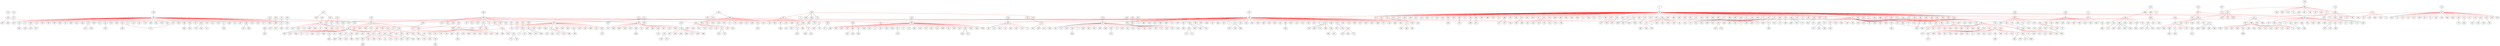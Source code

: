 strict graph "" {
	graph ["edge"="{'color': ''}",
		file="tmp_workspace/layers/EU_core_Layer_7_drawing.dot",
		"graph"="{'edge': '{}', 'file': 'tmp_workspace/layers/EU_core_Layer_7_drawing.dot', 'graph': \"{'file': 'tmp_workspace/layers/EU_core_Layer_\
6_drawing_improved.dot'}\", 'node': \"{'height': '', 'level': '', 'pos': '', 'width': ''}\"}",
		"node"="{'height': '', 'label': '\\N', 'level': '', 'pos': '', 'width': ''}"
	];
	node [label="\N"];
	1	 [level=5,
		pos="-1473.7731666021516,322.08221202209074"];
	13	 [height=0.05,
		label=64,
		level=1,
		pos="-1457.2699999999895,-172.15999999998803",
		width=0.05];
	1 -- 13	 [color=red];
	10	 [height=0.05,
		label=21,
		level=1,
		pos="-7683.760000000009,588.2600000000002",
		width=0.05];
	13 -- 10	 [color=red];
	441	 [height=0.05,
		level=1,
		pos="3677.2800000000234,-1190.670000000011",
		width=0.05];
	13 -- 441	 [color=red];
	800	 [level=2,
		pos="1636.7600000000111,1683.530000000008"];
	13 -- 800	 [color=red];
	107	 [level=3,
		pos="-1719.8176411420359,-591.2261699339538"];
	13 -- 107	 [color=red];
	416	 [height=0.05,
		level=1,
		pos="-1543.7399999999925,-4362.600000000002",
		width=0.05];
	13 -- 416	 [color=red];
	119	 [label=199,
		level=2,
		pos="-331.2699999999986,-835.9300000000057"];
	13 -- 119	 [color=red];
	15	 [height=0.05,
		label=412,
		level=1,
		pos="783.3000000000211,2486.829999999991",
		width=0.05];
	13 -- 15	 [color=red];
	136	 [height=0.05,
		level=1,
		pos="-6224.689999999991,-2154.0900000000147",
		width=0.05];
	13 -- 136	 [color=red];
	138	 [label=91,
		level=4,
		pos="-338.92999999998756,-1027.630000000011"];
	13 -- 138	 [color=red];
	141	 [level=2,
		pos="-1000.4767802766536,17.280420890497425"];
	13 -- 141	 [color=red];
	144	 [label=134,
		level=5,
		pos="-190.10999999998967,1568.7699999999995"];
	13 -- 144	 [color=red];
	153	 [label=719,
		level=5,
		pos="-2516.1499999999924,690.5299999999979"];
	13 -- 153	 [color=red];
	158	 [height=0.05,
		label=209,
		level=1,
		pos="-1973.1699999999928,4461.200000000009",
		width=0.05];
	13 -- 158	 [color=red];
	162	 [level=5,
		pos="-60.97000000001208,-1287.6000000000076"];
	13 -- 162	 [color=red];
	167	 [level=2,
		pos="-1204.5964089153813,-597.2526663926046"];
	13 -- 167	 [color=red];
	18	 [level=2,
		pos="-1773.8640736484524,-552.0493407073152"];
	13 -- 18	 [color=red];
	180	 [height=0.05,
		level=1,
		pos="-1949.3623343332115,-221.07679816643304",
		width=0.05];
	13 -- 180	 [color=red];
	20	 [label=271,
		level=2,
		pos="-1464.799999999981,899.5299999999825"];
	13 -- 20	 [color=red];
	204	 [level=2,
		pos="-1333.911587396281,306.72455883676264"];
	13 -- 204	 [color=red];
	213	 [level=2,
		pos="-1844.3254157720305,135.6318513767315"];
	13 -- 213	 [color=red];
	214	 [label=238,
		level=3,
		pos="-2674.620000000008,478.9299999999912"];
	13 -- 214	 [color=red];
	215	 [label=306,
		level=2,
		pos="-2444.0399999999972,-1963.0800000000108"];
	13 -- 215	 [color=red];
	23	 [level=2,
		pos="-4938.860000000004,1854.7399999999743"];
	13 -- 23	 [color=red];
	248	 [level=5,
		pos="-966.3566669008853,-112.56286887856561"];
	13 -- 248	 [color=red];
	249	 [level=5,
		pos="-1725.9581643495455,-587.3158610821148"];
	13 -- 249	 [color=red];
	25	 [level=2,
		pos="-1198.3015316741505,-593.4473734938362"];
	13 -- 25	 [color=red];
	261	 [level=5,
		pos="-1951.5948785174571,-158.35300427075364"];
	13 -- 261	 [color=red];
	280	 [height=0.05,
		level=1,
		pos="1573.7200000000048,3312.099999999983",
		width=0.05];
	13 -- 280	 [color=red];
	284	 [label=445,
		level=5,
		pos="427.5100000000093,1218.789999999989"];
	13 -- 284	 [color=red];
	288	 [level=4,
		pos="-1613.7880275166906,-641.2546873656172"];
	13 -- 288	 [color=red];
	29	 [label=131,
		level=2,
		pos="622.9100000000017,-1075.21"];
	13 -- 29	 [color=red];
	339	 [label=980,
		level=5,
		pos="-3495.459999999992,-655.5500000000129"];
	13 -- 339	 [color=red];
	353	 [level=5,
		pos="-2858.539999999988,-1493.9200000000055"];
	13 -- 353	 [color=red];
	358	 [level=5,
		pos="-1667.388815000669,-619.8181309828692"];
	13 -- 358	 [color=red];
	388	 [level=5,
		pos="-1557.374475544221,312.1196843027818"];
	13 -- 388	 [color=red];
	389	 [level=4,
		pos="-1345.6561278820004,309.59726481623176"];
	13 -- 389	 [color=red];
	391	 [level=2,
		pos="-1737.9666223491442,234.9728098473051"];
	13 -- 391	 [color=red];
	393	 [level=3,
		pos="-1891.9161945211956,-408.02098499032064"];
	13 -- 393	 [color=red];
	405	 [level=5,
		pos="-1400.5872347024936,319.09836661640367"];
	13 -- 405	 [color=red];
	414	 [level=2,
		pos="-972.1141917644213,-76.3917360099337"];
	13 -- 414	 [color=red];
	420	 [height=0.05,
		label=405,
		level=1,
		pos="-3391.659999999998,-1779.5899999999947",
		width=0.05];
	13 -- 420	 [color=red];
	433	 [level=2,
		pos="-1080.4702429360061,148.10498673583857"];
	13 -- 433	 [color=red];
	437	 [height=0.05,
		level=1,
		pos="-5634.179999999989,2644.420000000009",
		width=0.05];
	13 -- 437	 [color=red];
	454	 [height=0.05,
		level=1,
		pos="-1353.5486674719684,-655.6779457176085",
		width=0.05];
	13 -- 454	 [color=red];
	456	 [level=5,
		pos="-1896.6378968737506,-399.1039795392218"];
	13 -- 456	 [color=red];
	457	 [level=2,
		pos="-1077.4454252873497,144.51177186599057"];
	13 -- 457	 [color=red];
	470	 [level=5,
		pos="-1024.9641155699624,67.96359513291048"];
	13 -- 470	 [color=red];
	492	 [level=5,
		pos="-1302.4933021155978,297.51211163149884"];
	13 -- 492	 [color=red];
	5	 [height=0.05,
		level=1,
		pos="-969.2244715876454,-251.90509921675465",
		width=0.05];
	13 -- 5	 [color=red];
	518	 [level=6,
		pos="-1153.5561825280818,-562.4235465028826"];
	13 -- 518	 [color=red];
	526	 [level=5,
		pos="-1261.11888521646,-626.1120446275618"];
	13 -- 526	 [color=red];
	528	 [level=4,
		pos="-1113.0228643205073,-527.1834192681376"];
	13 -- 528	 [color=red];
	53	 [level=5,
		pos="-1847.2778686976717,-476.2020711123058"];
	13 -- 53	 [color=red];
	55	 [height=0.05,
		level=1,
		pos="2053.9800000000178,2125.949999999998",
		width=0.05];
	13 -- 55	 [color=red];
	564	 [level=2,
		pos="-1105.377037542669,175.28648742705008"];
	13 -- 564	 [color=red];
	566	 [height=0.05,
		level=1,
		pos="-1932.7507758165284,-36.27125697364866",
		width=0.05];
	13 -- 566	 [color=red];
	567	 [level=2,
		pos="-962.9228605162002,-185.1455433683264"];
	13 -- 567	 [color=red];
	571	 [level=5,
		pos="-1026.7247588151486,-415.42634363482637"];
	13 -- 571	 [color=red];
	573	 [height=0.05,
		level=1,
		pos="-4091.3499999999967,2370.5199999999913",
		width=0.05];
	13 -- 573	 [color=red];
	583	 [level=5,
		pos="-1678.2599906910937,270.2325210339031"];
	13 -- 583	 [color=red];
	590	 [level=5,
		pos="-1362.2079134144897,-657.4546716649334"];
	13 -- 590	 [color=red];
	592	 [height=0.05,
		level=1,
		pos="-6624.569999999989,3254.2000000000025",
		width=0.05];
	13 -- 592	 [color=red];
	622	 [level=4,
		pos="-1875.9554762554837,-435.3143095316507"];
	13 -- 622	 [color=red];
	632	 [level=2,
		pos="-1002.5693835157598,22.249536857743095"];
	13 -- 632	 [color=red];
	65	 [level=5,
		pos="-1785.8488118658138,197.41229745372993"];
	13 -- 65	 [color=red];
	650	 [height=0.05,
		label=215,
		level=1,
		pos="-1778.920000000002,768.089999999982",
		width=0.05];
	13 -- 650	 [color=red];
	673	 [level=2,
		pos="-1599.948933056683,-645.647529628995"];
	13 -- 673	 [color=red];
	679	 [level=4,
		pos="1139.2200000000012,-1251.3399999999929"];
	13 -- 679	 [color=red];
	680	 [level=2,
		pos="-1275.9142556648048,-632.2228355442289"];
	13 -- 680	 [color=red];
	682	 [level=5,
		pos="-963.2755970209482,-194.90309736504872"];
	13 -- 682	 [color=red];
	683	 [level=5,
		pos="149.32000000000335,1373.7899999999972"];
	13 -- 683	 [color=red];
	693	 [level=3,
		pos="-1513.1446522389472,-663.5109355740965"];
	13 -- 693	 [color=red];
	698	 [level=5,
		pos="-1158.0856205551247,-565.9066517299643"];
	13 -- 698	 [color=red];
	70	 [level=4,
		pos="-1948.2901567389056,-230.87051292967044"];
	13 -- 70	 [color=red];
	709	 [level=2,
		pos="-1258.4645802428847,280.63589632370605"];
	13 -- 709	 [color=red];
	752	 [level=3,
		pos="-1175.0120067301773,233.89189802251195"];
	13 -- 752	 [color=red];
	777	 [level=4,
		pos="-1920.113888986855,1.9757317723573067"];
	13 -- 777	 [color=red];
	796	 [level=3,
		pos="-1545.5921743928002,314.4064519496938"];
	13 -- 796	 [color=red];
	807	 [label=300,
		level=2,
		pos="-1960.7999999999847,888.5699999999815"];
	13 -- 807	 [color=red];
	816	 [label=198,
		level=4,
		pos="-2254.1799999999785,-1162.550000000012"];
	13 -- 816	 [color=red];
	838	 [level=5,
		pos="-1915.8964831070623,12.798015898793807"];
	13 -- 838	 [color=red];
	850	 [label=506,
		level=2,
		pos="-90.24000000000342,191.87999999999283"];
	13 -- 850	 [color=red];
	853	 [level=2,
		pos="-1942.2696086821325,-75.60380791193856"];
	13 -- 853	 [color=red];
	860	 [height=0.05,
		level=1,
		pos="-3241.8099999999904,2819.6299999999983",
		width=0.05];
	13 -- 860	 [color=red];
	871	 [level=5,
		pos="-519.5399999999845,1834.529999999977"];
	13 -- 871	 [color=red];
	872	 [height=0.05,
		level=1,
		pos="-1747.590246180589,228.1672078063416",
		width=0.05];
	13 -- 872	 [color=red];
	876	 [level=4,
		pos="-1216.6339390954136,259.86083843805005"];
	13 -- 876	 [color=red];
	887	 [level=2,
		pos="-978.9429011019784,-297.66260998156736"];
	13 -- 887	 [color=red];
	893	 [label=379,
		level=2,
		pos="-3468.939999999997,1959.669999999991"];
	13 -- 893	 [color=red];
	899	 [level=2,
		pos="-1108.8390490785591,-523.0782114002568"];
	13 -- 899	 [color=red];
	903	 [level=5,
		pos="-1529.72755278457,-661.340561446215"];
	13 -- 903	 [color=red];
	926	 [level=2,
		pos="-1927.0866108796479,-326.4975223136751"];
	13 -- 926	 [color=red];
	928	 [level=5,
		pos="-982.8274012727895,-32.68979111881799"];
	13 -- 928	 [color=red];
	942	 [label=102,
		level=5,
		pos="961.8499999999931,-1027.4500000000153"];
	13 -- 942	 [color=red];
	944	 [level=3,
		pos="-1406.4311529648344,319.73747944518277"];
	13 -- 944	 [color=red];
	952	 [level=5,
		pos="-1941.4300417865384,-71.47845953887173"];
	13 -- 952	 [color=red];
	956	 [level=4,
		pos="-1611.7112536225563,297.6225218458829"];
	13 -- 956	 [color=red];
	963	 [level=2,
		pos="-965.0479748891074,-124.56591792964836"];
	13 -- 963	 [color=red];
	968	 [level=2,
		pos="-4141.400000000016,-2.289999999999054"];
	13 -- 968	 [color=red];
	969	 [level=3,
		pos="-1928.443704078797,-322.30346218543366"];
	13 -- 969	 [color=red];
	986	 [level=6,
		pos="-1441.2770403265802,-666.4189846358374"];
	13 -- 986	 [color=red];
	684	 [label=456,
		level=7,
		pos="-1314.2498248968639,-645.5445668859898"];
	13 -- 684;
	192	 [level=5,
		pos="-7635.55259666631,96.0976640617468"];
	10 -- 192	 [color=red];
	210	 [label=327,
		level=4,
		pos="-6814.9599999999955,-451.22999999999956"];
	10 -- 210	 [color=red];
	265	 [level=3,
		pos="-7492.047756993311,1044.1044192196684"];
	10 -- 265	 [color=red];
	291	 [level=2,
		pos="-8118.586433820269,352.73146435403805"];
	10 -- 291	 [color=red];
	325	 [level=2,
		pos="-8407.919999999995,2035.1600000000062"];
	10 -- 325	 [color=red];
	360	 [level=5,
		pos="-7239.170368213512,804.7958583706705"];
	10 -- 360	 [color=red];
	484	 [height=0.05,
		label=44,
		level=1,
		pos="-9859.71,1425.2399999999916",
		width=0.05];
	10 -- 484	 [color=red];
	511	 [level=5,
		pos="-7878.900254610157,133.87250052068725"];
	10 -- 511	 [color=red];
	582	 [level=4,
		pos="-8178.18722456499,578.8028195879294"];
	10 -- 582	 [color=red];
	609	 [level=5,
		pos="-7607.072299240841,99.72472470798158"];
	10 -- 609	 [color=red];
	63	 [label=462,
		level=4,
		pos="-7725.999999999982,2126.360000000006"];
	10 -- 63	 [color=red];
	706	 [level=5,
		pos="-7963.835866273493,995.820091009331"];
	10 -- 706	 [color=red];
	766	 [level=5,
		pos="-8176.652162635434,548.1971161179085"];
	10 -- 766	 [color=red];
	878	 [level=4,
		pos="-7302.05310602563,273.85967279786786"];
	10 -- 878	 [color=red];
	879	 [level=5,
		pos="-7670.129352844902,1082.5897726321057"];
	10 -- 879	 [color=red];
	88	 [level=6,
		pos="-7265.101452760389,851.4571494442662"];
	10 -- 88	 [color=red];
	904	 [level=4,
		pos="-7924.496735726741,156.29525291522464"];
	10 -- 904	 [color=red];
	905	 [level=4,
		pos="-7458.775716014119,1028.6346025961677"];
	10 -- 905	 [color=red];
	897	 [label=885,
		level=7,
		pos="-8071.999910384398,894.5564097685409"];
	10 -- 897;
	603	 [label=966,
		level=7,
		pos="-7196.0281829183905,669.9018597206009"];
	10 -- 603;
	253	 [label=715,
		level=7,
		pos="-7229.299540927953,393.2897207459765"];
	10 -- 253;
	821	 [label=416,
		level=7,
		pos="-6497.826713007045,-830.6693191716206"];
	210 -- 821;
	802	 [level=5,
		pos="-8443.060000000016,2298.4699999999893"];
	325 -- 802	 [color=red];
	501	 [label=805,
		level=7,
		pos="-10321.260475191348,1602.77556686764"];
	484 -- 501;
	932	 [label=701,
		level=7,
		pos="-7739.575550119676,2620.691288804714"];
	63 -- 932;
	687	 [label=561,
		level=7,
		pos="-8220.33128880469,2112.7844498803042"];
	63 -- 687;
	898	 [label=463,
		level=7,
		pos="-7644.583861975858,2128.5958869190144"];
	63 -- 898;
	100	 [level=6,
		pos="4860.919871011313,-11897.469210846535"];
	96	 [level=2,
		pos="4711.870000000021,-12368.989999999985"];
	100 -- 96	 [color=red];
	187	 [level=2,
		pos="6087.699999999992,-12616.289999999988"];
	96 -- 187	 [color=red];
	74	 [level=3,
		pos="4077.4799999999987,-11177.519999999999"];
	96 -- 74	 [color=red];
	33	 [level=4,
		pos="5203.635475352928,-12316.889751408393"];
	96 -- 33	 [color=red];
	399	 [level=2,
		pos="4718.742630625687,-12863.459903634837"];
	96 -- 399	 [color=red];
	408	 [label=380,
		level=3,
		pos="4962.329999999996,-13689.49999999998"];
	96 -- 408	 [color=red];
	555	 [level=5,
		pos="5551.169999999995,-13013.65000000001"];
	96 -- 555	 [color=red];
	612	 [level=2,
		pos="4253.305137699409,-12554.100739060681"];
	96 -- 612	 [color=red];
	656	 [level=4,
		pos="4385.395630769506,-12740.422638425734"];
	96 -- 656	 [color=red];
	660	 [level=5,
		pos="5001.691974170053,-11968.301914401522"];
	96 -- 660	 [color=red];
	727	 [level=4,
		pos="4426.803806401834,-11964.904632880836"];
	96 -- 727	 [color=red];
	869	 [level=5,
		pos="4218.215436742558,-12339.785705325063"];
	96 -- 869	 [color=red];
	102	 [height=0.05,
		level=1,
		pos="3667.5773662869638,-696.2475313040522",
		width=0.05];
	102 -- 441	 [color=red];
	769	 [height=0.05,
		level=1,
		pos="-4546.320000000012,-8984.720000000014",
		width=0.05];
	441 -- 769	 [color=red];
	122	 [height=0.05,
		level=1,
		pos="3257.4037875928248,-1451.9202342716019",
		width=0.05];
	441 -- 122	 [color=red];
	676	 [height=0.05,
		label=409,
		level=1,
		pos="1181.250000000011,-6179.210000000005",
		width=0.05];
	441 -- 676	 [color=red];
	14	 [height=0.05,
		label=96,
		level=1,
		pos="5413.5300000000225,175.02999999999338",
		width=0.05];
	441 -- 14	 [color=red];
	508	 [height=0.05,
		label=115,
		level=1,
		pos="5392.159999999997,-4221.20000000001",
		width=0.05];
	441 -- 508	 [color=red];
	152	 [height=0.05,
		level=1,
		pos="3604.2939263173757,-1679.7719849691657",
		width=0.05];
	441 -- 152	 [color=red];
	154	 [height=0.05,
		label=411,
		level=1,
		pos="5038.520000000012,-3362.4000000000106",
		width=0.05];
	441 -- 154	 [color=red];
	635	 [height=0.05,
		label=82,
		level=1,
		pos="-490.44999999999345,-3163.1100000000133",
		width=0.05];
	441 -- 635	 [color=red];
	851	 [height=0.05,
		level=1,
		pos="4092.1299999999956,7934.119999999975",
		width=0.05];
	441 -- 851	 [color=red];
	177	 [height=0.05,
		label=107,
		level=1,
		pos="5676.280000000008,1323.4900000000043",
		width=0.05];
	441 -- 177	 [color=red];
	178	 [level=4,
		pos="4145.854063598628,-1348.7398123459075"];
	441 -- 178	 [color=red];
	183	 [height=0.05,
		level=1,
		pos="3673.578038635974,-1685.1738059858044",
		width=0.05];
	441 -- 183	 [color=red];
	189	 [height=0.05,
		label=5,
		level=1,
		pos="824.3199999999961,-1844.319999999987",
		width=0.05];
	441 -- 189	 [color=red];
	2	 [level=2,
		pos="3724.3943818029516,-698.4018274764321"];
	441 -- 2	 [color=red];
	233	 [height=0.05,
		label=84,
		level=1,
		pos="3112.2000000000044,3405.460000000019",
		width=0.05];
	441 -- 233	 [color=red];
	201	 [level=5,
		pos="4171.789838781674,-1193.451726176713"];
	441 -- 201	 [color=red];
	22	 [height=0.05,
		label=333,
		level=1,
		pos="1308.6599999999999,-5007.370000000004",
		width=0.05];
	441 -- 22	 [color=red];
	244	 [level=2,
		pos="3275.946966914103,-1479.5982180861506"];
	441 -- 244	 [color=red];
	254	 [height=0.05,
		level=1,
		pos="3783.9537626361225,-707.7948328838781",
		width=0.05];
	441 -- 254	 [color=red];
	259	 [label=338,
		level=2,
		pos="2001.7299999999977,-2044.1700000000146"];
	441 -- 259	 [color=red];
	264	 [level=2,
		pos="3304.3195118825556,-1515.3978752364255"];
	441 -- 264	 [color=red];
	299	 [level=2,
		pos="3184.1432485045434,-1227.6005155239136"];
	441 -- 299	 [color=red];
	320	 [level=2,
		pos="3517.2718924304577,-1658.5857233566667"];
	441 -- 320	 [color=red];
	330	 [level=5,
		pos="4139.1443796642,-1367.3873263995522"];
	441 -- 330	 [color=red];
	347	 [level=5,
		pos="4067.360056729326,-1494.6194497353908"];
	441 -- 347	 [color=red];
	983	 [level=3,
		pos="1591.7099999999973,181.96999999999935"];
	441 -- 983	 [color=red];
	355	 [height=0.05,
		label=121,
		level=1,
		pos="1560.9500000000044,-1384.9099999999908",
		width=0.05];
	441 -- 355	 [color=red];
	382	 [level=3,
		pos="3412.0576170932973,-773.2915071932371"];
	441 -- 382	 [color=red];
	79	 [level=2,
		pos="2180.8700000000026,-4384.969999999999"];
	441 -- 79	 [color=red];
	40	 [height=0.05,
		level=1,
		pos="4113.5199999999995,-5870.230000000001",
		width=0.05];
	441 -- 40	 [color=red];
	443	 [level=2,
		pos="3915.25806208279,-757.1793304121788"];
	441 -- 443	 [color=red];
	451	 [level=4,
		pos="3838.458246211846,-1658.183948027722"];
	441 -- 451	 [color=red];
	47	 [level=3,
		pos="3184.978558657519,-1143.9045265771017"];
	441 -- 47	 [color=red];
	509	 [height=0.05,
		level=1,
		pos="3925.089098555255,-762.7233101826698",
		width=0.05];
	441 -- 509	 [color=red];
	521	 [height=0.05,
		level=1,
		pos="3507.391949066268,-1655.0898195623395",
		width=0.05];
	441 -- 521	 [color=red];
	562	 [level=5,
		pos="4053.088399076641,-1512.0976992355404"];
	441 -- 562	 [color=red];
	598	 [level=2,
		pos="3746.120337141309,-1680.3726920843515"];
	441 -- 598	 [color=red];
	610	 [height=0.05,
		level=1,
		pos="-1061.4599999999937,-6959.249999999991",
		width=0.05];
	441 -- 610	 [color=red];
	611	 [level=2,
		pos="3209.226383100577,-1350.2742930491725"];
	441 -- 611	 [color=red];
	631	 [height=0.05,
		level=1,
		pos="3299.538135190997,-1509.82325820518",
		width=0.05];
	441 -- 631	 [color=red];
	637	 [height=0.05,
		level=1,
		pos="3841.6517858654643,-724.2692767332242",
		width=0.05];
	441 -- 637	 [color=red];
	669	 [level=5,
		pos="3584.0918240269575,-1676.3279892385171"];
	441 -- 669	 [color=red];
	707	 [level=2,
		pos="3397.1546339014576,-783.1439297658226"];
	441 -- 707	 [color=red];
	793	 [height=0.05,
		level=1,
		pos="3662.67491320421,-1684.9719422297203",
		width=0.05];
	441 -- 793	 [color=red];
	806	 [level=4,
		pos="4144.132018961843,-1027.584405775233"];
	441 -- 806	 [color=red];
	831	 [height=0.05,
		level=1,
		pos="3319.979705133322,-848.786660334937",
		width=0.05];
	441 -- 831	 [color=red];
	840	 [height=0.05,
		level=1,
		pos="4171.062828659073,-1217.618780563228",
		width=0.05];
	441 -- 840	 [color=red];
	843	 [level=5,
		pos="3206.419015099987,-1039.5486859793077"];
	441 -- 843	 [color=red];
	852	 [level=2,
		pos="4149.690771625306,-1044.4654121623464"];
	441 -- 852	 [color=red];
	884	 [level=5,
		pos="4078.6935232801684,-901.8536189199265"];
	441 -- 884	 [color=red];
	886	 [level=3,
		pos="3313.63324981811,-855.5450087885092"];
	441 -- 886	 [color=red];
	921	 [height=0.05,
		level=1,
		pos="4810.650000000006,3168.5199999999854",
		width=0.05];
	441 -- 921	 [color=red];
	923	 [level=2,
		pos="3592.1220042042705,-703.5397972775492"];
	441 -- 923	 [color=red];
	948	 [height=0.05,
		level=1,
		pos="3261.549028209978,-1458.4674565728487",
		width=0.05];
	441 -- 948	 [color=red];
	95	 [level=5,
		pos="3829.3991241891576,-1661.2095740087302"];
	441 -- 95	 [color=red];
	955	 [height=0.05,
		level=1,
		pos="3514.5537223578144,-723.6926159468999",
		width=0.05];
	441 -- 955	 [color=red];
	98	 [level=3,
		pos="3254.1837839181208,-934.6674402675892"];
	441 -- 98	 [color=red];
	104	 [height=0.05,
		level=1,
		pos="8114.490000000002,12030.189999999982",
		width=0.05];
	646	 [height=0.05,
		level=1,
		pos="9859.650000000029,10287.189999999997",
		width=0.05];
	104 -- 646	 [color=red];
	756	 [level=6,
		pos="7932.840000000022,12122.699999999972"];
	104 -- 756	 [color=red];
	662	 [level=2,
		pos="9317.809999999978,12129.40999999999"];
	646 -- 662	 [color=red];
	31	 [level=5,
		pos="10256.421802690202,10582.350727811754"];
	646 -- 31	 [color=red];
	335	 [level=5,
		pos="8881.019999999993,10488.429999999988"];
	646 -- 335	 [color=red];
	409	 [level=4,
		pos="9802.860239889234,10778.436009448353"];
	646 -- 409	 [color=red];
	473	 [height=0.05,
		level=1,
		pos="12537.989999999998,8700.870000000004",
		width=0.05];
	646 -- 473	 [color=red];
	475	 [level=5,
		pos="10008.63679725676,9815.649277585106"];
	646 -- 475	 [color=red];
	522	 [level=4,
		pos="9484.007314230288,9965.568652325326"];
	646 -- 522	 [color=red];
	599	 [level=5,
		pos="9944.125155284994,9799.940919147137"];
	646 -- 599	 [color=red];
	615	 [level=5,
		pos="9559.664835436764,9894.053103112505"];
	646 -- 615	 [color=red];
	810	 [level=4,
		pos="10336.090507418221,10154.705429036163"];
	646 -- 810	 [color=red];
	916	 [level=2,
		pos="10205.743522227209,10640.413714556029"];
	646 -- 916	 [color=red];
	970	 [level=2,
		pos="9407.307421857557,10487.024708326146"];
	646 -- 970	 [color=red];
	105	 [height=0.05,
		level=1,
		pos="6392.208456942089,-6240.857027292356",
		width=0.05];
	616	 [height=0.05,
		level=1,
		pos="6287.4900000000225,-6724.1600000000035",
		width=0.05];
	105 -- 616	 [color=red];
	957	 [height=0.05,
		level=1,
		pos="6895.800000000011,-10952.400000000025",
		width=0.05];
	616 -- 957	 [color=red];
	728	 [height=0.05,
		label=80,
		level=1,
		pos="5760.320000000016,5437.02",
		width=0.05];
	616 -- 728	 [color=red];
	337	 [height=0.05,
		label=533,
		level=1,
		pos="8951.879999999968,-4855.4400000000005",
		width=0.05];
	616 -- 337	 [color=red];
	792	 [height=0.05,
		level=1,
		pos="3312.9800000000014,-9525.429999999988",
		width=0.05];
	616 -- 792	 [color=red];
	336	 [level=2,
		pos="5793.055430628236,-6733.225057226053"];
	616 -- 336	 [color=red];
	616 -- 40	 [color=red];
	403	 [level=4,
		pos="6241.517789108209,-7216.536151410787"];
	616 -- 403	 [color=red];
	423	 [level=5,
		pos="6780.106653140562,-6767.4791839834215"];
	616 -- 423	 [color=red];
	45	 [level=3,
		pos="6629.54817061042,-6367.027074367202"];
	616 -- 45	 [color=red];
	450	 [height=0.05,
		label=971,
		level=1,
		pos="8316.250000000007,-7527.270000000015",
		width=0.05];
	616 -- 450	 [color=red];
	515	 [height=0.05,
		level=1,
		pos="5889.195937391537,-6431.056676335456",
		width=0.05];
	616 -- 515	 [color=red];
	559	 [level=2,
		pos="5875.40017716862,-6997.527329012011"];
	616 -- 559	 [color=red];
	84	 [level=2,
		pos="6168.772169092447,-6244.103966523726"];
	616 -- 84	 [color=red];
	913	 [label=189,
		level=2,
		pos="4878.9000000000115,-6850.779999999993"];
	616 -- 913	 [color=red];
	972	 [level=5,
		pos="6673.698929968958,-7033.013332610526"];
	616 -- 972	 [color=red];
	106	 [level=6,
		pos="2085.336325108537,1891.6813853052854"];
	106 -- 800	 [color=red];
	121	 [level=4,
		pos="1851.5427549861824,1238.0907933590497"];
	800 -- 121	 [color=red];
	478	 [level=6,
		pos="2112.124157902244,1547.233866400124"];
	800 -- 478	 [color=red];
	480	 [level=5,
		pos="1909.9717649153317,1271.3370231502904"];
	800 -- 480	 [color=red];
	568	 [level=4,
		pos="1573.1000000000076,642.2999999999993"];
	800 -- 568	 [color=red];
	742	 [level=5,
		pos="1194.4599999999991,1530.849999999993"];
	800 -- 742	 [color=red];
	805	 [label=369,
		level=6,
		pos="2523.4200000000183,1318.699999999988"];
	800 -- 805	 [color=red];
	92	 [level=4,
		pos="1517.6862417260477,1203.5621273846737"];
	800 -- 92	 [color=red];
	108	 [level=3,
		pos="8381.162616622278,252.84230970389538"];
	346	 [height=0.05,
		level=1,
		pos="7886.750000000012,242.6499999999869",
		width=0.05];
	108 -- 346	 [color=red];
	118	 [level=5,
		pos="7545.036647409707,600.1128698394577"];
	346 -- 118	 [color=red];
	12	 [level=5,
		pos="7913.709779858775,-251.13222823665507"];
	346 -- 12	 [color=red];
	346 -- 337	 [color=red];
	151	 [height=0.05,
		level=1,
		pos="11547.640000000018,2572.6400000000103",
		width=0.05];
	346 -- 151	 [color=red];
	181	 [height=0.05,
		level=1,
		pos="7979.221164676411,728.4450209252393",
		width=0.05];
	346 -- 181	 [color=red];
	946	 [height=0.05,
		level=1,
		pos="10008.059999999994,-2975.519999999984",
		width=0.05];
	346 -- 946	 [color=red];
	224	 [level=3,
		pos="6393.160000000008,1207.9099999999853"];
	346 -- 224	 [color=red];
	506	 [height=0.05,
		level=1,
		pos="7670.989999999998,4085.059999999981",
		width=0.05];
	346 -- 506	 [color=red];
	471	 [level=4,
		pos="10487.30000000001,390.4100000000017"];
	346 -- 471	 [color=red];
	270	 [level=5,
		pos="8252.138707374768,575.8748657819096"];
	346 -- 270	 [color=red];
	323	 [level=5,
		pos="8773.629999999997,2667.069999999996"];
	346 -- 323	 [color=red];
	298	 [level=5,
		pos="7599.9483148991385,-160.205448114688"];
	346 -- 298	 [color=red];
	301	 [level=2,
		pos="8370.15679392681,138.41185804709795"];
	346 -- 301	 [color=red];
	303	 [level=5,
		pos="7652.765523871752,678.3092516902955"];
	346 -- 303	 [color=red];
	307	 [level=2,
		pos="7876.855526930089,737.0686667744571"];
	346 -- 307	 [color=red];
	310	 [level=2,
		pos="7499.212501466451,-64.5346446076602"];
	346 -- 310	 [color=red];
	315	 [level=4,
		pos="8224.831137594338,-118.25007350416502"];
	346 -- 315	 [color=red];
	334	 [level=5,
		pos="7964.6816219770335,730.9883877480797"];
	346 -- 334	 [color=red];
	371	 [height=0.05,
		level=1,
		pos="9938.210000000006,3873.490000000007",
		width=0.05];
	346 -- 371	 [color=red];
	398	 [level=2,
		pos="7430.4000000000215,-2239.560000000014"];
	346 -- 398	 [color=red];
	428	 [level=4,
		pos="7392.532801420204,259.8859879410076"];
	346 -- 428	 [color=red];
	435	 [level=5,
		pos="8372.602085957453,150.47913028954562"];
	346 -- 435	 [color=red];
	442	 [level=2,
		pos="11284.489999999983,1028.3300000000127"];
	346 -- 442	 [color=red];
	444	 [label=526,
		level=2,
		pos="9326.440000000004,-1398.8400000000202"];
	346 -- 444	 [color=red];
	458	 [level=6,
		pos="7413.94506418478,387.5748471488802"];
	346 -- 458	 [color=red];
	46	 [level=5,
		pos="7762.612998213598,721.3333227091199"];
	346 -- 46	 [color=red];
	461	 [level=4,
		pos="7641.6669855150385,672.1637188301711"];
	346 -- 461	 [color=red];
	479	 [height=0.05,
		level=1,
		pos="8071.133190370812,-216.2078840567887",
		width=0.05];
	346 -- 479	 [color=red];
	505	 [level=5,
		pos="7422.92259053295,71.15115778975274"];
	346 -- 505	 [color=red];
	577	 [height=0.05,
		level=1,
		pos="8371.56616740623,340.12308589513",
		width=0.05];
	346 -- 577	 [color=red];
	58	 [height=0.05,
		label=820,
		level=1,
		pos="6958.960000000016,3142.7999999999993",
		width=0.05];
	346 -- 58	 [color=red];
	618	 [label=51,
		level=2,
		pos="6658.0000000000055,1672.2699999999932"];
	346 -- 618	 [color=red];
	712	 [level=2,
		pos="8243.666871717318,584.9336036620787"];
	346 -- 712	 [color=red];
	716	 [level=2,
		pos="8066.787348730197,703.2303640132413"];
	346 -- 716	 [color=red];
	759	 [height=0.05,
		level=1,
		pos="8341.847192788822,436.12936264138136",
		width=0.05];
	346 -- 759	 [color=red];
	764	 [height=0.05,
		level=1,
		pos="8190.1959319152,633.121874859751",
		width=0.05];
	346 -- 764	 [color=red];
	798	 [height=0.05,
		level=1,
		pos="8347.58188999496,422.0425522870297",
		width=0.05];
	346 -- 798	 [color=red];
	804	 [level=5,
		pos="7430.1118532734345,52.836086899569494"];
	346 -- 804	 [color=red];
	83	 [level=2,
		pos="8009.320904062249,-236.43672714838874"];
	346 -- 83	 [color=red];
	849	 [height=0.05,
		label=166,
		level=1,
		pos="10370.290000000034,-1590.2100000000119",
		width=0.05];
	346 -- 849	 [color=red];
	894	 [level=2,
		pos="8180.8257944144625,640.2265911014829"];
	346 -- 894	 [color=red];
	914	 [level=2,
		pos="8312.637883787906,493.9809155178473"];
	346 -- 914	 [color=red];
	922	 [height=0.05,
		level=1,
		pos="7781.6097586793385,-240.56139091232035",
		width=0.05];
	346 -- 922	 [color=red];
	924	 [label=130,
		level=4,
		pos="9556.600000000008,-583.0800000000036"];
	346 -- 924	 [color=red];
	927	 [height=0.05,
		label=280,
		level=1,
		pos="6404.22999999998,-843.539999999999",
		width=0.05];
	346 -- 927	 [color=red];
	958	 [level=5,
		pos="7392.298176118014,234.58076756175524"];
	346 -- 958	 [color=red];
	971	 [level=5,
		pos="8335.73183857334,35.374754773525325"];
	346 -- 971	 [color=red];
	973	 [level=2,
		pos="6993.580000000005,-1886.9700000000012"];
	346 -- 973	 [color=red];
	978	 [level=4,
		pos="8138.426218825772,-183.03391974557314"];
	346 -- 978	 [color=red];
	980	 [level=2,
		pos="7703.060307939007,-216.48594466445462"];
	346 -- 980	 [color=red];
	109	 [level=5,
		pos="-1727.0889238653033,-4821.872131497014"];
	109 -- 416	 [color=red];
	115	 [height=0.05,
		label=301,
		level=1,
		pos="-4065.0700000000143,-2121.7100000000028",
		width=0.05];
	416 -- 115	 [color=red];
	195	 [level=3,
		pos="-1662.6800149562698,-3882.5989671942625"];
	416 -- 195	 [color=red];
	308	 [level=5,
		pos="-1202.4999999999873,-4684.960000000003"];
	416 -- 308	 [color=red];
	344	 [level=4,
		pos="-2037.544914028676,-4336.058983939938"];
	416 -- 344	 [color=red];
	380	 [level=2,
		pos="-1871.5977843470187,-3992.387909576911"];
	416 -- 380	 [color=red];
	383	 [level=3,
		pos="-1535.7236779100567,-4857.052684523534"];
	416 -- 383	 [color=red];
	396	 [level=2,
		pos="-2034.3797600477371,-4300.791064459357"];
	416 -- 396	 [color=red];
	432	 [level=2,
		pos="-1995.7072570941143,-4161.917870334224"];
	416 -- 432	 [color=red];
	502	 [level=5,
		pos="-2005.0067880581082,-4540.871335011903"];
	416 -- 502	 [color=red];
	624	 [height=0.05,
		level=1,
		pos="-1985.1731510147129,-4139.6998164254",
		width=0.05];
	416 -- 624	 [color=red];
	939	 [level=4,
		pos="-1986.8429130389927,-4582.162125852182"];
	416 -- 939	 [color=red];
	11	 [level=3,
		pos="-7485.488317216771,7033.157042957885"];
	401	 [level=3,
		pos="-7214.299999999992,6619.629999999982"];
	11 -- 401	 [color=red];
	246	 [level=2,
		pos="-7911.349999999995,5113.470000000027"];
	401 -- 246	 [color=red];
	165	 [level=3,
		pos="-6731.189999999988,7119.070000000001"];
	401 -- 165	 [color=red];
	111	 [level=2,
		pos="5561.639999999996,-10026.500000000002"];
	829	 [level=2,
		pos="5172.259823690072,-9721.654470347312"];
	111 -- 829	 [color=red];
	111 -- 957	 [color=red];
	545	 [height=0.05,
		level=1,
		pos="6947.28999999997,-15369.680000000013",
		width=0.05];
	957 -- 545	 [color=red];
	957 -- 187	 [color=red];
	198	 [level=2,
		pos="7088.98735571971,-10497.17877439383"];
	957 -- 198	 [color=red];
	619	 [label=316,
		level=2,
		pos="8457.259999999991,-10014.020000000006"];
	957 -- 619	 [color=red];
	774	 [level=2,
		pos="8257.749999999993,-12328.529999999997"];
	957 -- 774	 [color=red];
	34	 [level=2,
		pos="9142.760000000013,-9895.579999999996"];
	957 -- 34	 [color=red];
	364	 [level=5,
		pos="7386.149679636602,-11016.4695741571"];
	957 -- 364	 [color=red];
	392	 [level=5,
		pos="6404.224020526918,-11006.258843818341"];
	957 -- 392	 [color=red];
	62	 [level=2,
		pos="6965.660000000002,-8902.97000000001"];
	957 -- 62	 [color=red];
	418	 [level=2,
		pos="7137.798001734931,-10521.140581773963"];
	957 -- 418	 [color=red];
	532	 [level=2,
		pos="7213.398735283192,-11331.44981466678"];
	957 -- 532	 [color=red];
	688	 [level=5,
		pos="6618.5071896665695,-11361.858686548203"];
	957 -- 688	 [color=red];
	720	 [level=5,
		pos="6564.855234178614,-10584.944859026604"];
	957 -- 720	 [color=red];
	826	 [level=4,
		pos="7378.166941481082,-11061.348852305007"];
	957 -- 826	 [color=red];
	857	 [level=2,
		pos="6414.406434353524,-11065.572229838168"];
	957 -- 857	 [color=red];
	862	 [height=0.05,
		label=473,
		level=1,
		pos="7547.170000000016,-13289.889999999987",
		width=0.05];
	957 -- 862	 [color=red];
	864	 [height=0.05,
		level=1,
		pos="6994.67111207376,-11436.932993561533",
		width=0.05];
	957 -- 864	 [color=red];
	883	 [height=0.05,
		label=932,
		level=1,
		pos="6757.620000000004,-13443.759999999997",
		width=0.05];
	957 -- 883	 [color=red];
	112	 [level=5,
		pos="3988.3800000000147,-10463.470000000003"];
	250	 [level=5,
		pos="4161.900000000005,-10623.270000000006"];
	112 -- 250	 [color=red];
	250 -- 74	 [color=red];
	113	 [level=3,
		pos="5435.210325153758,5064.392279649332"];
	113 -- 728	 [color=red];
	190	 [level=5,
		pos="5877.719995962499,5917.400015821209"];
	728 -- 190	 [color=red];
	221	 [height=0.05,
		level=1,
		pos="5167.590000000003,6816.739999999982",
		width=0.05];
	728 -- 221	 [color=red];
	726	 [height=0.05,
		level=1,
		pos="7471.57999999998,8419.839999999982",
		width=0.05];
	728 -- 726	 [color=red];
	731	 [level=4,
		pos="6580.68000000001,4679.680000000002"];
	728 -- 731	 [color=red];
	333	 [level=3,
		pos="6251.190682360707,5496.967409044312"];
	728 -- 333	 [color=red];
	397	 [level=5,
		pos="5297.783095022904,5262.070492465483"];
	728 -- 397	 [color=red];
	42	 [level=5,
		pos="6239.093976498498,5560.806905931958"];
	728 -- 42	 [color=red];
	426	 [level=5,
		pos="6083.578375016561,5062.785125043057"];
	728 -- 426	 [color=red];
	496	 [level=3,
		pos="5509.974124311957,5863.487655489083"];
	728 -- 496	 [color=red];
	516	 [label=299,
		level=5,
		pos="4685.380000000014,5996.139999999998"];
	728 -- 516	 [color=red];
	668	 [level=2,
		pos="6900.200000000024,6683.639999999998"];
	728 -- 668	 [color=red];
	848	 [level=5,
		pos="5575.430641380609,4978.365834291587"];
	728 -- 848	 [color=red];
	896	 [level=4,
		pos="5303.101108788421,5625.430732633828"];
	728 -- 896	 [color=red];
	117	 [label=866,
		level=7,
		pos="6230.96673725551,5285.232756256881"];
	728 -- 117;
	146	 [level=5,
		pos="-4047.006452462639,-2615.897643413657"];
	115 -- 146	 [color=red];
	35	 [level=5,
		pos="-4409.837843578087,-2476.227774853256"];
	115 -- 35	 [color=red];
	722	 [label=953,
		level=5,
		pos="-4495.389999999999,-2325.0400000000045"];
	115 -- 722	 [color=red];
	858	 [level=5,
		pos="-3888.37999999999,-2117.7700000000077"];
	115 -- 858	 [color=red];
	311	 [label=857,
		level=7,
		pos="-4178.70166289074,-1640.424675227821"];
	115 -- 311;
	205	 [label=997,
		level=7,
		pos="-4942.50743460545,-2536.3069361831576"];
	722 -- 205;
	116	 [level=6,
		pos="-4060.5460779122814,-8892.138061848562"];
	116 -- 769	 [color=red];
	155	 [label=577,
		level=5,
		pos="-5027.049999999992,-10512.699999999999"];
	769 -- 155	 [color=red];
	159	 [level=4,
		pos="-4475.315934732695,-9474.113646636228"];
	769 -- 159	 [color=red];
	166	 [level=6,
		pos="-4438.466007512243,-9467.332924564644"];
	769 -- 166	 [color=red];
	182	 [level=3,
		pos="-4071.5448038945215,-9123.053769613107"];
	769 -- 182	 [color=red];
	21	 [level=2,
		pos="-4991.329510121388,-9200.391635951311"];
	769 -- 21	 [color=red];
	267	 [height=0.05,
		level=1,
		pos="-4872.9567875640705,-8613.430183734865",
		width=0.05];
	769 -- 267	 [color=red];
	326	 [level=2,
		pos="-4705.34690625569,-8516.469894031927"];
	769 -- 326	 [color=red];
	338	 [level=5,
		pos="-4189.345322337318,-9326.943316213261"];
	769 -- 338	 [color=red];
	466	 [level=2,
		pos="-6688.749999999996,-8895.630000000006"];
	769 -- 466	 [color=red];
	37	 [level=5,
		pos="-4881.818422547554,-9348.022253117837"];
	769 -- 37	 [color=red];
	373	 [level=5,
		pos="-4841.259144618096,-8587.783456426196"];
	769 -- 373	 [color=red];
	390	 [level=5,
		pos="-5006.96431598443,-8804.846342107525"];
	769 -- 390	 [color=red];
	507	 [height=0.05,
		level=1,
		pos="-5033.39384010548,-9070.199780868297",
		width=0.05];
	769 -- 507	 [color=red];
	575	 [level=4,
		pos="-4079.33065440057,-9147.411947400557"];
	769 -- 575	 [color=red];
	621	 [level=6,
		pos="-4717.301355023494,-9448.738420848487"];
	769 -- 621	 [color=red];
	675	 [level=4,
		pos="-4395.972967273511,-8513.611213834109"];
	769 -- 675	 [color=red];
	699	 [level=5,
		pos="-4068.4189242389275,-8857.604774952917"];
	769 -- 699	 [color=red];
	744	 [level=2,
		pos="-4980.484270360617,-9221.466921827141"];
	769 -- 744	 [color=red];
	765	 [level=2,
		pos="-4721.266196333129,-8522.181842610864"];
	769 -- 765	 [color=red];
	795	 [label=163,
		level=2,
		pos="-3428.7499999999927,-10195.279999999993"];
	769 -- 795	 [color=red];
	814	 [level=6,
		pos="-5039.170565474652,-8944.148596724994"];
	769 -- 814	 [color=red];
	825	 [label=153,
		level=2,
		pos="-4574.0999999999985,-6850.950000000003"];
	769 -- 825	 [color=red];
	854	 [height=0.05,
		level=1,
		pos="-4980.814924403636,-8748.580466418985",
		width=0.05];
	769 -- 854	 [color=red];
	909	 [level=5,
		pos="-4352.221525385015,-8529.886513101228"];
	769 -- 909	 [color=red];
	936	 [height=0.05,
		level=1,
		pos="-4942.455081766582,-8688.705277990839",
		width=0.05];
	769 -- 936	 [color=red];
	938	 [level=5,
		pos="-4867.257772995096,-9360.946879046862"];
	769 -- 938	 [color=red];
	959	 [level=5,
		pos="-4576.195071966869,-8491.105576864556"];
	769 -- 959	 [color=red];
	705	 [label=677,
		level=7,
		pos="94.73721084425296,-1087.0586024352472"];
	119 -- 705;
	465	 [label=850,
		level=7,
		pos="-409.09757896803785,-967.9544270124215"];
	119 -- 465;
	124	 [level=5,
		pos="4653.130000000009,10629.089999999984"];
	174	 [height=0.05,
		label=133,
		level=1,
		pos="5113.750000000008,10621.330000000027",
		width=0.05];
	124 -- 174	 [color=red];
	174 -- 851	 [color=red];
	882	 [level=5,
		pos="5288.922511160971,11083.782494842404"];
	174 -- 882	 [color=red];
	984	 [label=844,
		level=7,
		pos="5576.096111420448,10445.876895419988"];
	174 -- 984;
	125	 [level=6,
		pos="6298.510000000006,2452.9100000000053"];
	277	 [level=3,
		pos="6424.779999999999,2267.63000000003"];
	125 -- 277	 [color=red];
	277 -- 224	 [color=red];
	126	 [level=3,
		pos="1277.0537157739873,6710.1399177540225"];
	222	 [label=447,
		level=2,
		pos="1101.189999999995,7172.329999999997"];
	126 -- 222	 [color=red];
	222 -- 280	 [color=red];
	19	 [level=5,
		pos="1513.8970091281492,6899.895341285527"];
	222 -- 19	 [color=red];
	194	 [level=4,
		pos="-164.13000000000102,7524.109999999991"];
	222 -- 194	 [color=red];
	223	 [level=5,
		pos="1538.6509841681209,6941.731634908154"];
	222 -- 223	 [color=red];
	237	 [level=5,
		pos="1595.6966849006376,7175.6250327696225"];
	222 -- 237	 [color=red];
	247	 [level=2,
		pos="751.7943254430779,7522.287684946753"];
	222 -- 247	 [color=red];
	269	 [level=2,
		pos="731.9854003681066,7501.3219182336115"];
	222 -- 269	 [color=red];
	327	 [level=2,
		pos="1531.4979828531027,7416.015778299154"];
	222 -- 327	 [color=red];
	41	 [level=5,
		pos="636.4050385313185,7341.216524758301"];
	222 -- 41	 [color=red];
	431	 [level=6,
		pos="1495.0147980591846,7471.411505757232"];
	222 -- 431	 [color=red];
	525	 [level=4,
		pos="933.6800505751858,6707.0471446355705"];
	222 -- 525	 [color=red];
	604	 [level=5,
		pos="733.32419113568,6841.841777333925"];
	222 -- 604	 [color=red];
	654	 [level=2,
		pos="1187.068478307182,7659.333701850423"];
	222 -- 654	 [color=red];
	672	 [label=45,
		level=2,
		pos="738.6800000000021,8954.500000000018"];
	222 -- 672	 [color=red];
	719	 [level=4,
		pos="-201.68000000000757,6880.619999999992"];
	222 -- 719	 [color=red];
	757	 [level=5,
		pos="719.0849905600197,6858.413641055051"];
	222 -- 757	 [color=red];
	762	 [label=322,
		level=5,
		pos="1507.200000000008,8559.460000000025"];
	222 -- 762	 [color=red];
	881	 [label=335,
		level=5,
		pos="682.3299999999817,8518.639999999989"];
	222 -- 881	 [color=red];
	930	 [level=4,
		pos="1594.881871302512,7200.8966739785155"];
	222 -- 930	 [color=red];
	935	 [level=5,
		pos="896.6659764217234,6722.088240017951"];
	222 -- 935	 [color=red];
	285	 [label=676,
		level=7,
		pos="1381.6455421169662,7579.628916703997"];
	222 -- 285;
	127	 [level=4,
		pos="62.26000000001113,4142.420000000015"];
	143	 [level=4,
		pos="94.39468125786999,4635.892472294906"];
	127 -- 143	 [color=red];
	127 -- 15	 [color=red];
	459	 [level=5,
		pos="22.379192999774638,4635.326928218097"];
	127 -- 459	 [color=red];
	540	 [level=5,
		pos="439.27772416129363,4462.428366016628"];
	127 -- 540	 [color=red];
	78	 [level=5,
		pos="491.14277486254895,3896.234533169444"];
	127 -- 78	 [color=red];
	93	 [level=6,
		pos="555.2470469269099,4181.297888505846"];
	127 -- 93	 [color=red];
	799	 [height=0.05,
		level=1,
		pos="-2848.0300000000097,7965.32",
		width=0.05];
	15 -- 799	 [color=red];
	919	 [level=5,
		pos="991.5855280764722,2935.344054903837"];
	15 -- 919	 [color=red];
	495	 [label=884,
		level=7,
		pos="828.3613907620238,2458.106966895738"];
	15 -- 495;
	207	 [label=991,
		level=7,
		pos="289.59763444852985,2515.2147300715956"];
	15 -- 207;
	129	 [level=5,
		pos="8459.336189785754,-4811.30029370237"];
	129 -- 337	 [color=red];
	651	 [height=0.05,
		label=350,
		level=1,
		pos="12491.12000000001,-8218.060000000007",
		width=0.05];
	337 -- 651	 [color=red];
	164	 [level=6,
		pos="8584.357486270006,-4524.570054924922"];
	337 -- 164	 [color=red];
	349	 [level=4,
		pos="8248.499999999998,-3521.850000000006"];
	337 -- 349	 [color=red];
	351	 [level=5,
		pos="8835.71993844866,-5336.121348455266"];
	337 -- 351	 [color=red];
	514	 [label=435,
		level=5,
		pos="9564.46999999998,-4761.279999999997"];
	337 -- 514	 [color=red];
	588	 [level=6,
		pos="9255.860000000022,-4467.929999999995"];
	337 -- 588	 [color=red];
	661	 [level=4,
		pos="8956.636403055436,-5349.9347879223305"];
	337 -- 661	 [color=red];
	665	 [level=5,
		pos="8458.257958869299,-4885.188935482924"];
	337 -- 665	 [color=red];
	890	 [label=906,
		level=7,
		pos="9423.774273672108,-5003.30315676266"];
	337 -- 890;
	524	 [level=2,
		pos="-6684.82691412469,-1972.9222906471182"];
	136 -- 524	 [color=red];
	643	 [level=5,
		pos="-5865.4126449967835,-2493.895092419588"];
	136 -- 643	 [color=red];
	746	 [level=2,
		pos="-6366.672240104222,-2627.7869095818287"];
	136 -- 746	 [color=red];
	837	 [height=0.05,
		level=1,
		pos="-8526.339999999997,-3483.890000000003",
		width=0.05];
	136 -- 837	 [color=red];
	861	 [label=989,
		level=7,
		pos="53.84841600391684,-1328.0843801874864"];
	138 -- 861;
	620	 [level=6,
		pos="-75.31971727898934,2049.7803009761938"];
	144 -- 620	 [color=red];
	929	 [label=867,
		level=7,
		pos="-50.915277210981,1504.641920941971"];
	144 -- 929;
	753	 [label=632,
		level=7,
		pos="-2899.5353196280466,1002.8814292364762"];
	153 -- 753;
	149	 [level=6,
		pos="-1770.5849088749724,4912.317500775853"];
	158 -- 149	 [color=red];
	36	 [level=5,
		pos="-2145.065775032507,3997.5195484190226"];
	158 -- 36	 [color=red];
	49	 [level=5,
		pos="-2549.12999999999,5170.3599999999915"];
	158 -- 49	 [color=red];
	7	 [level=5,
		pos="-1547.8908071176597,4713.559518849066"];
	158 -- 7	 [color=red];
	941	 [level=6,
		pos="-2457.6007127807725,4560.571037868604"];
	158 -- 941	 [color=red];
	975	 [level=6,
		pos="-1725.7453234312502,4033.0309351702044"];
	158 -- 975	 [color=red];
	736	 [label=631,
		level=7,
		pos="-1494.7220798513072,4336.15878136482"];
	158 -- 736;
	812	 [level=6,
		pos="-110.59999999999854,-1771.6000000000186"];
	162 -- 812	 [color=red];
	196	 [label=737,
		level=7,
		pos="-1468.2745365594872,1394.0354562368907"];
	20 -- 196;
	565	 [label=622,
		level=7,
		pos="-3110.6856326589323,712.1562478070261"];
	214 -- 565;
	781	 [label=858,
		level=7,
		pos="-2682.6848000047726,-2396.203975419355"];
	215 -- 781;
	664	 [label=825,
		level=7,
		pos="-2541.8936644700407,-1909.1641017526817"];
	215 -- 664;
	268	 [level=5,
		pos="-4736.591777057393,1403.4803356823948"];
	23 -- 268	 [color=red];
	421	 [level=5,
		pos="-5431.943160352147,1817.1007169366749"];
	23 -- 421	 [color=red];
	569	 [level=6,
		pos="-5428.556641660742,1923.6233637286077"];
	23 -- 569	 [color=red];
	655	 [level=5,
		pos="-4648.019999999986,1828.809999999985"];
	23 -- 655	 [color=red];
	691	 [level=5,
		pos="-5329.801420009266,1551.899241888523"];
	23 -- 691	 [color=red];
	73	 [level=2,
		pos="-5303.643230096002,1520.8524235717605"];
	23 -- 73	 [color=red];
	819	 [level=2,
		pos="-5145.720000000012,1009.8500000000076"];
	23 -- 819	 [color=red];
	572	 [level=5,
		pos="762.6086465014462,1582.461026843318"];
	284 -- 572	 [color=red];
	906	 [label=848,
		level=7,
		pos="510.3878637681555,1126.3699705799172"];
	284 -- 906;
	48	 [label=717,
		level=5,
		pos="317.46999999998843,-1526.580000000009"];
	29 -- 48	 [color=red];
	741	 [label=646,
		level=7,
		pos="674.2193140918462,-1060.2803028985481"];
	29 -- 741;
	614	 [level=5,
		pos="-3960.8388188397553,-488.3068428076096"];
	339 -- 614	 [color=red];
	933	 [label=757,
		level=7,
		pos="-3504.0481198902653,-808.5657690328981"];
	339 -- 933;
	489	 [level=6,
		pos="-2876.005483652552,-1988.129141490891"];
	353 -- 489	 [color=red];
	101	 [label=796,
		level=7,
		pos="-3771.999728453358,-2095.6428588897707"];
	420 -- 101;
	877	 [label=773,
		level=7,
		pos="-3075.6071411102234,-2159.9297284533554"];
	420 -- 877;
	692	 [label=889,
		level=7,
		pos="-3707.7128588897785,-1399.2502715466385"];
	420 -- 692;
	789	 [level=2,
		pos="-5045.039999999997,3705.410000000031"];
	437 -- 789	 [color=red];
	513	 [level=6,
		pos="-5680.149805466759,3136.7963759947593"];
	437 -- 513	 [color=red];
	788	 [height=0.05,
		level=1,
		pos="2175.9000000000124,4824.179999999995",
		width=0.05];
	55 -- 788	 [color=red];
	779	 [level=6,
		pos="-4178.370000000004,2644.4800000000214"];
	573 -- 779	 [color=red];
	592 -- 246	 [color=red];
	290	 [label=650,
		level=7,
		pos="-1938.982826548758,1235.9870081220674"];
	650 -- 290;
	365	 [level=5,
		pos="1226.2599999999911,-1474.5199999999895"];
	679 -- 365	 [color=red];
	628	 [level=5,
		pos="452.58265397557784,1764.4042359874572"];
	683 -- 628	 [color=red];
	385	 [label=475,
		level=7,
		pos="-2172.867322044496,1335.308368145416"];
	807 -- 385;
	570	 [label=689,
		level=7,
		pos="-2564.1921756253573,-1547.8293397217203"];
	816 -- 570;
	30	 [label=827,
		level=7,
		pos="387.62384604184086,319.1351110897744"];
	850 -- 30;
	472	 [level=5,
		pos="-2878.709999999999,3095.939999999981"];
	860 -- 472	 [color=red];
	82	 [level=6,
		pos="-3599.1755376353995,3161.4451417987943"];
	860 -- 82	 [color=red];
	217	 [level=5,
		pos="-716.2499999999909,3354.5399999999954"];
	871 -- 217	 [color=red];
	266	 [level=6,
		pos="-3524.0199999999895,2233.4600000000064"];
	893 -- 266	 [color=red];
	446	 [label=382,
		level=7,
		pos="-3591.4450140853805,1896.2865444418849"];
	893 -- 446;
	216	 [level=5,
		pos="1453.0419372538695,-1084.7055624298787"];
	942 -- 216	 [color=red];
	312	 [level=5,
		pos="1374.5100000000002,-862.1699999999946"];
	942 -- 312	 [color=red];
	313	 [level=5,
		pos="1147.6999999999935,-899.4800000000232"];
	942 -- 313	 [color=red];
	424	 [level=5,
		pos="849.8400000000001,-840.7500000000036"];
	942 -- 424	 [color=red];
	440	 [level=5,
		pos="649.5899999999965,-706.0699999999952"];
	942 -- 440	 [color=red];
	345	 [label=743,
		level=7,
		pos="930.6816721527248,-1161.813225079457"];
	942 -- 345;
	786	 [level=6,
		pos="-4491.600000000011,-269.32999999999083"];
	968 -- 786	 [color=red];
	130	 [level=6,
		pos="967.1532492185733,-6624.979334922458"];
	130 -- 676	 [color=red];
	499	 [level=4,
		pos="2250.619999999988,-7156.04000000001"];
	676 -- 499	 [color=red];
	235	 [level=5,
		pos="1364.5863834616425,-6638.48713763216"];
	676 -- 235	 [color=red];
	343	 [level=6,
		pos="689.1533398531349,-6130.336738141744"];
	676 -- 343	 [color=red];
	52	 [level=5,
		pos="1112.0725107199007,-6668.865178293134"];
	676 -- 52	 [color=red];
	584	 [level=2,
		pos="1576.4481807030756,-5881.9456115822795"];
	676 -- 584	 [color=red];
	587	 [level=2,
		pos="1018.3159128091161,-5712.305082609273"];
	676 -- 587	 [color=red];
	718	 [level=5,
		pos="1674.0191229437085,-6220.758888380745"];
	676 -- 718	 [color=red];
	77	 [level=4,
		pos="1674.7646026584555,-6147.7289641966245"];
	676 -- 77	 [color=red];
	273	 [label=785,
		level=7,
		pos="750.1524379016664,-6421.496216292307"];
	676 -- 273;
	132	 [level=5,
		pos="-7647.579767412537,5531.767720592829"];
	132 -- 246	 [color=red];
	137	 [label=525,
		level=3,
		pos="-9854.990000000016,3861.7499999999845"];
	246 -- 137	 [color=red];
	591	 [level=4,
		pos="-5922.339999999993,5495.8799999999765"];
	246 -- 591	 [color=red];
	191	 [level=2,
		pos="-8401.032929128362,5182.450776834154"];
	246 -- 191	 [color=red];
	197	 [level=2,
		pos="-9727.079999999998,8047.949999999966"];
	246 -- 197	 [color=red];
	226	 [level=5,
		pos="-8376.94932363055,5280.098294377498"];
	246 -- 226	 [color=red];
	377	 [level=2,
		pos="-8354.622509625435,4894.250473354382"];
	246 -- 377	 [color=red];
	429	 [level=5,
		pos="-7726.757231620269,4654.696386423259"];
	246 -- 429	 [color=red];
	490	 [level=3,
		pos="-7942.975211069023,4619.964615351373"];
	246 -- 490	 [color=red];
	550	 [level=2,
		pos="-8065.584766603523,4643.619645713546"];
	246 -- 550	 [color=red];
	608	 [level=5,
		pos="-7453.348502378282,5299.970259594067"];
	246 -- 608	 [color=red];
	738	 [level=5,
		pos="-7917.629253071817,5607.9477948839185"];
	246 -- 738	 [color=red];
	839	 [level=4,
		pos="-7957.99248008638,5605.783109416958"];
	246 -- 839	 [color=red];
	965	 [level=5,
		pos="-8158.409495935861,4685.090117045315"];
	246 -- 965	 [color=red];
	133	 [level=6,
		pos="-6564.80999999999,-12649.879999999977"];
	817	 [height=0.05,
		level=1,
		pos="-6403.370000000028,-12672.039999999988",
		width=0.05];
	133 -- 817	 [color=red];
	634	 [height=0.05,
		level=1,
		pos="-8121.440000000024,-10940.35000000003",
		width=0.05];
	817 -- 634	 [color=red];
	68	 [height=0.05,
		level=1,
		pos="-3287.380000000012,-11765.300000000005",
		width=0.05];
	817 -- 68	 [color=red];
	415	 [level=6,
		pos="-6334.085368827586,-12182.399970452081"];
	817 -- 415	 [color=red];
	134	 [height=0.05,
		label=211,
		level=1,
		pos="-10325.970000000012,-10453.809999999978",
		width=0.05];
	134 -- 634	 [color=red];
	69	 [label=842,
		level=7,
		pos="-10808.866887749207,-10347.234606711856"];
	134 -- 69;
	867	 [label=636,
		level=7,
		pos="-10432.545393288136,-10936.706887749173"];
	134 -- 867;
	561	 [label=755,
		level=7,
		pos="-10219.394606711874,-9970.913112250786"];
	134 -- 561;
	193	 [level=5,
		pos="-8536.704102322994,-11208.87084458062"];
	634 -- 193	 [color=red];
	252	 [level=3,
		pos="-7637.340518274659,-10839.377674852944"];
	634 -- 252	 [color=red];
	276	 [height=0.05,
		level=1,
		pos="-8240.859563695762,-11420.231950545261",
		width=0.05];
	634 -- 276	 [color=red];
	787	 [height=0.05,
		level=1,
		pos="-8965.63999999997,-8705.909999999987",
		width=0.05];
	634 -- 787	 [color=red];
	352	 [level=2,
		pos="-7955.113431516766,-10474.642805220992"];
	634 -- 352	 [color=red];
	797	 [level=5,
		pos="-7812.400821637435,-11326.410234794228"];
	634 -- 797	 [color=red];
	813	 [height=0.05,
		label=377,
		level=1,
		pos="-9977.689999999984,-11613.149999999996",
		width=0.05];
	634 -- 813	 [color=red];
	135	 [level=5,
		pos="12379.57810786124,-7736.286064475804"];
	135 -- 651	 [color=red];
	157	 [label=157,
		level=2,
		pos="11400.059999999998,-6807.569999999991"];
	651 -- 157	 [color=red];
	678	 [label=342,
		level=2,
		pos="14570.970000000007,-6046.67"];
	651 -- 678	 [color=red];
	671	 [level=5,
		pos="13412.14,-6643.599999999995"];
	651 -- 671	 [color=red];
	823	 [level=2,
		pos="14223.05000000005,-10225.760000000018"];
	651 -- 823	 [color=red];
	4	 [label=320,
		level=2,
		pos="10398.850000000002,-7750.9699999999975"];
	651 -- 4	 [color=red];
	486	 [label=936,
		level=3,
		pos="11482.809999999983,-9408.360000000002"];
	651 -- 486	 [color=red];
	467	 [level=5,
		pos="12112.971353911946,-8536.731178668771"];
	651 -- 467	 [color=red];
	497	 [level=4,
		pos="12411.2176373987,-7730.040193943833"];
	651 -- 497	 [color=red];
	500	 [level=5,
		pos="12022.411750261257,-8060.388521034368"];
	651 -- 500	 [color=red];
	536	 [height=0.05,
		level=1,
		pos="12931.260502136282,-8443.501914983904",
		width=0.05];
	651 -- 536	 [color=red];
	57	 [level=2,
		pos="12984.205543385253,-8180.4519482443475"];
	651 -- 57	 [color=red];
	6	 [level=5,
		pos="12002.420192225141,-8293.69211310802"];
	651 -- 6	 [color=red];
	630	 [level=5,
		pos="12499.560604110982,-8712.5056237592"];
	651 -- 630	 [color=red];
	737	 [level=4,
		pos="12008.35737218678,-8325.241919367223"];
	651 -- 737	 [color=red];
	828	 [level=3,
		pos="12654.687254263325,-7751.3765184141075"];
	651 -- 828	 [color=red];
	892	 [label=191,
		level=2,
		pos="12804.009999999997,-9524.370000000019"];
	651 -- 892	 [color=red];
	94	 [level=5,
		pos="12975.928427978337,-8120.548427283943"];
	651 -- 94	 [color=red];
	512	 [label=939,
		level=7,
		pos="12324.866885551708,-8683.793422237037"];
	651 -- 512;
	243	 [label=242,
		level=4,
		pos="-9025.059999999987,-3333.13000000001"];
	837 -- 243	 [color=red];
	937	 [level=5,
		pos="-8306.96,-3729.940000000006"];
	837 -- 937	 [color=red];
	263	 [level=5,
		pos="-10192.336468397712,3500.1631101491803"];
	137 -- 263	 [color=red];
	449	 [level=5,
		pos="-10306.279999999992,3706.3500000000013"];
	137 -- 449	 [color=red];
	8	 [label=913,
		level=5,
		pos="-9692.449999999979,3041.2899999999972"];
	137 -- 8	 [color=red];
	808	 [level=6,
		pos="-9889.709999999955,4150.999999999997"];
	137 -- 808	 [color=red];
	855	 [level=5,
		pos="-9460.457842496744,3563.6022256527835"];
	137 -- 855	 [color=red];
	386	 [label=967,
		level=7,
		pos="-10274.011471171756,4124.368973704183"];
	137 -- 386;
	128	 [label=972,
		level=7,
		pos="-9596.34958224902,2556.1998760431525"];
	8 -- 128;
	309	 [label=881,
		level=7,
		pos="5802.214731354132,480.7617423241423"];
	14 -- 309;
	140	 [label=321,
		level=2,
		pos="16796.299999999974,-4481.409999999991"];
	175	 [level=2,
		pos="16200.02999999998,-5941.860000000019"];
	140 -- 175	 [color=red];
	474	 [label=904,
		level=7,
		pos="16983.221872573464,-4023.580411390871"];
	140 -- 474;
	160	 [level=5,
		pos="16027.607752661594,-6405.344937484675"];
	175 -- 160	 [color=red];
	169	 [level=5,
		pos="16616.590227586505,-6208.365713720078"];
	175 -- 169	 [color=red];
	238	 [level=5,
		pos="16681.683152008227,-5829.797696735738"];
	175 -- 238	 [color=red];
	361	 [level=4,
		pos="16077.421400992931,-5462.782918413031"];
	175 -- 361	 [color=red];
	476	 [level=5,
		pos="16329.231040665867,-5464.518602525184"];
	175 -- 476	 [color=red];
	552	 [label=262,
		level=5,
		pos="15117.920000000006,-5797.160000000011"];
	175 -- 552	 [color=red];
	66	 [level=4,
		pos="16303.895720401313,-6425.346949956156"];
	175 -- 66	 [color=red];
	175 -- 678	 [color=red];
	708	 [level=5,
		pos="15788.56247668046,-6216.1631095443245"];
	175 -- 708	 [color=red];
	761	 [level=4,
		pos="16035.68626603085,-5475.449391461298"];
	175 -- 761	 [color=red];
	776	 [level=4,
		pos="15840.233964479316,-5602.604150417453"];
	175 -- 776	 [color=red];
	785	 [level=6,
		pos="16639.713367804008,-5715.5278221532"];
	175 -- 785	 [color=red];
	801	 [level=5,
		pos="15904.337748389727,-6338.2358456188385"];
	175 -- 801	 [color=red];
	870	 [level=5,
		pos="16338.527192788146,-6416.5875494872735"];
	175 -- 870	 [color=red];
	895	 [level=6,
		pos="16582.828784814075,-6254.929974601908"];
	175 -- 895	 [color=red];
	142	 [level=5,
		pos="4900.309364188128,-4169.909935622626"];
	142 -- 508	 [color=red];
	161	 [level=6,
		pos="5545.560000000009,-4407.820000000003"];
	508 -- 161	 [color=red];
	208	 [level=5,
		pos="5415.178590337077,-4715.181642524578"];
	508 -- 208	 [color=red];
	407	 [level=5,
		pos="4928.803244462667,-4393.966419625744"];
	508 -- 407	 [color=red];
	784	 [label=439,
		level=7,
		pos="5799.890542900486,-3941.372333322019"];
	508 -- 784;
	145	 [level=5,
		pos="-5809.029851646677,5014.5188788730975"];
	145 -- 591	 [color=red];
	16	 [level=5,
		pos="-5635.3178094882815,5898.57837447675"];
	591 -- 16	 [color=red];
	206	 [level=5,
		pos="-6390.56347207974,5654.985307409762"];
	591 -- 206	 [color=red];
	272	 [level=5,
		pos="-5519.622154715587,5208.885129415393"];
	591 -- 272	 [color=red];
	275	 [level=5,
		pos="-5721.326365804645,5947.699917135062"];
	591 -- 275	 [color=red];
	729	 [level=4,
		pos="-5022.9999999999745,5393.339999999989"];
	591 -- 729	 [color=red];
	859	 [level=5,
		pos="-6150.140228447436,5056.955434075866"];
	591 -- 859	 [color=red];
	148	 [level=5,
		pos="-2619.9133310617644,-17182.085301682917"];
	908	 [level=2,
		pos="-2134.6799999999967,-17277.460000000014"];
	148 -- 908	 [color=red];
	558	 [height=0.05,
		level=1,
		pos="-3717.279999999995,-15449.490000000007",
		width=0.05];
	908 -- 558	 [color=red];
	341	 [level=4,
		pos="-2629.19727961497,-17278.07547914884"];
	908 -- 341	 [color=red];
	434	 [level=5,
		pos="-2143.0521777812396,-17771.906787118278"];
	908 -- 434	 [color=red];
	721	 [level=3,
		pos="-2566.2800000000025,-18454.489999999976"];
	908 -- 721	 [color=red];
	594	 [level=6,
		pos="-2319.2535657029553,-16818.67866047532"];
	908 -- 594	 [color=red];
	639	 [level=5,
		pos="-1661.0737218620254,-17419.744264627818"];
	908 -- 639	 [color=red];
	653	 [label=72,
		level=6,
		pos="-1130.6099999999897,-17366.03000000002"];
	908 -- 653	 [color=red];
	735	 [level=5,
		pos="-2460.4926648372148,-17649.47320686779"];
	908 -- 735	 [color=red];
	900	 [level=2,
		pos="-1827.6775871579302,-17665.141876235575"];
	908 -- 900	 [color=red];
	907	 [level=5,
		pos="-1777.3398554302805,-16935.618311888"];
	908 -- 907	 [color=red];
	99	 [level=5,
		pos="-1822.7214059975909,-16893.754964483905"];
	908 -- 99	 [color=red];
	72	 [level=2,
		pos="-4075.510000000002,7729.999999999999"];
	799 -- 72	 [color=red];
	340	 [level=5,
		pos="-2836.72344930138,7470.931609598611"];
	799 -- 340	 [color=red];
	370	 [level=2,
		pos="-3060.94399531942,8411.655467165116"];
	799 -- 370	 [color=red];
	445	 [level=3,
		pos="-2778.920044489573,7475.655285423054"];
	799 -- 445	 [color=red];
	463	 [level=4,
		pos="-2366.0015003674994,8075.756607130095"];
	799 -- 463	 [color=red];
	56	 [level=2,
		pos="-3239.980928146736,8266.853063821027"];
	799 -- 56	 [color=red];
	593	 [level=5,
		pos="-2357.973333947961,7899.046455426566"];
	799 -- 593	 [color=red];
	602	 [height=0.05,
		level=1,
		pos="-3030.03473856639,8425.126474282126",
		width=0.05];
	799 -- 602	 [color=red];
	613	 [level=3,
		pos="-2795.162642761812,8457.003598659772"];
	799 -- 613	 [color=red];
	625	 [level=6,
		pos="-3146.6643976984324,7571.156055474785"];
	799 -- 625	 [color=red];
	690	 [level=5,
		pos="-3285.280038550605,8196.31810051141"];
	799 -- 690	 [color=red];
	723	 [label=481,
		level=3,
		pos="-2065.8999999999905,9094.80999999998"];
	799 -- 723	 [color=red];
	830	 [level=4,
		pos="-3188.0196284114245,7606.217269259833"];
	799 -- 830	 [color=red];
	934	 [level=2,
		pos="-2654.5389183721295,8420.412210417679"];
	799 -- 934	 [color=red];
	150	 [level=6,
		pos="6933.3599999999715,-15749.409999999987"];
	150 -- 545	 [color=red];
	24	 [level=6,
		pos="7434.539231048295,-15285.205711040637"];
	545 -- 24	 [color=red];
	366	 [level=5,
		pos="7356.304486831227,-15647.62759976396"];
	545 -- 366	 [color=red];
	9	 [level=5,
		pos="6667.659999999991,-15155.099999999968"];
	545 -- 9	 [color=red];
	976	 [level=6,
		pos="11674.649999999983,2741.1600000000035"];
	151 -- 976	 [color=red];
	701	 [level=6,
		pos="5459.659999999998,-3531.88000000001"];
	154 -- 701	 [color=red];
	803	 [level=2,
		pos="5663.710000000004,-3113.600000000015"];
	154 -- 803	 [color=red];
	44	 [label=864,
		level=7,
		pos="4966.823291892237,-3448.084571426496"];
	154 -- 44;
	498	 [label=784,
		level=7,
		pos="5134.747852210089,-3746.0995563048473"];
	154 -- 498;
	734	 [label=988,
		level=7,
		pos="4900.911886855692,-3352.9687693586184"];
	154 -- 734;
	541	 [level=2,
		pos="5860.501943967529,-2659.92539255338"];
	803 -- 541	 [color=red];
	961	 [level=5,
		pos="5988.43000000001,-3136.440000000006"];
	803 -- 961	 [color=red];
	362	 [label=578,
		level=7,
		pos="-5175.462193333272,-10984.421887898347"];
	155 -- 362;
	156	 [level=5,
		pos="-9501.55937980774,-3200.857328237466"];
	156 -- 243	 [color=red];
	80	 [label=977,
		level=7,
		pos="-8887.367495254257,-2858.1684301975433"];
	243 -- 80;
	331	 [label=668,
		level=7,
		pos="11097.491213927871,-6416.4180495418395"];
	157 -- 331;
	378	 [level=5,
		pos="-2812.0499999999993,5546.769999999996"];
	49 -- 378	 [color=red];
	468	 [level=6,
		pos="-2266.5828617972006,5576.210752550471"];
	49 -- 468	 [color=red];
	546	 [level=5,
		pos="-2879.7099999999955,5084.110000000009"];
	49 -- 546	 [color=red];
	163	 [label=509,
		level=2,
		pos="11761.640000000003,5870.319999999989"];
	376	 [level=6,
		pos="11365.860000000011,5911.170000000007"];
	163 -- 376	 [color=red];
	537	 [height=0.05,
		level=1,
		pos="12828.2,5527.729999999994",
		width=0.05];
	163 -- 537	 [color=red];
	549	 [label=958,
		level=7,
		pos="11796.608667149452,6036.9759520755815"];
	163 -- 549;
	548	 [label=969,
		level=7,
		pos="11660.088989882148,5386.3415800302355"];
	163 -- 548;
	359	 [label=713,
		level=7,
		pos="11470.07347847768,6269.740432852076"];
	163 -- 359;
	648	 [level=2,
		pos="11008.059999999983,6779.179999999977"];
	537 -- 648	 [color=red];
	185	 [level=2,
		pos="13313.48969002561,5432.642485534501"];
	537 -- 185	 [color=red];
	286	 [height=0.05,
		level=1,
		pos="12672.607885439767,5997.132612411825",
		width=0.05];
	537 -- 286	 [color=red];
	342	 [level=5,
		pos="13195.462445162662,5196.571405025443"];
	537 -- 342	 [color=red];
	537 -- 371	 [color=red];
	537 -- 473	 [color=red];
	749	 [level=5,
		pos="13225.858051361834,5821.695632071985"];
	537 -- 749	 [color=red];
	89	 [level=2,
		pos="11242.559999999994,4909.689999999993"];
	537 -- 89	 [color=red];
	981	 [level=4,
		pos="12740.883684233648,5040.982036826684"];
	537 -- 981	 [color=red];
	147	 [label=962,
		level=7,
		pos="11831.551806936037,6203.633077953897"];
	549 -- 147;
	960	 [level=6,
		pos="-6707.5159773713485,7613.0206648491885"];
	165 -- 960	 [color=red];
	17	 [level=4,
		pos="10661.906085513514,7132.344531257109"];
	17 -- 648	 [color=red];
	76	 [level=2,
		pos="9433.380000000006,6386.049999999994"];
	648 -- 76	 [color=red];
	304	 [label=33,
		level=4,
		pos="11494.560000000023,7056.639999999998"];
	648 -- 304	 [color=red];
	563	 [level=4,
		pos="10773.58048236829,6343.786988499351"];
	648 -- 563	 [color=red];
	64	 [level=3,
		pos="11230.679344310638,7220.754847779003"];
	648 -- 64	 [color=red];
	915	 [level=2,
		pos="10591.586481942873,7045.821196009727"];
	648 -- 915	 [color=red];
	170	 [level=5,
		pos="-3588.3391717149366,-14972.078247470245"];
	170 -- 558	 [color=red];
	172	 [level=4,
		pos="-2989.3399999999856,-15117.750000000016"];
	558 -- 172	 [color=red];
	179	 [label=560,
		level=2,
		pos="-4906.130000000005,-15819.38999999998"];
	558 -- 179	 [color=red];
	258	 [level=4,
		pos="-4137.051353778872,-15188.071314365208"];
	558 -- 258	 [color=red];
	558 -- 68	 [color=red];
	771	 [height=0.05,
		level=1,
		pos="-3977.6886300468364,-15869.888696536407",
		width=0.05];
	558 -- 771	 [color=red];
	790	 [level=5,
		pos="-3285.6755910518023,-15690.872171729523"];
	558 -- 790	 [color=red];
	918	 [level=4,
		pos="-2567.096986594297,-14860.342625819594"];
	172 -- 918	 [color=red];
	173	 [level=5,
		pos="-808.5915399503592,-3541.704346511403"];
	173 -- 635	 [color=red];
	239	 [level=5,
		pos="-356.8708812013201,-3639.244789396195"];
	635 -- 239	 [color=red];
	257	 [label=748,
		level=4,
		pos="422.8600000000042,-4040.3900000000085"];
	635 -- 257	 [color=red];
	3	 [level=4,
		pos="-27.012328436265364,-3335.659248703003"];
	635 -- 3	 [color=red];
	384	 [level=6,
		pos="-219.86161657828126,-2749.190146151952"];
	635 -- 384	 [color=red];
	487	 [level=5,
		pos="-333.7454885257779,-3632.1424239708977"];
	635 -- 487	 [color=red];
	623	 [level=6,
		pos="-575.5879206820315,-3650.243711740758"];
	635 -- 623	 [color=red];
	644	 [level=6,
		pos="-956.0385087398759,-2996.451489320995"];
	635 -- 644	 [color=red];
	666	 [level=6,
		pos="-883.9733381387815,-3462.5880475969634"];
	635 -- 666	 [color=red];
	704	 [label=563,
		level=5,
		pos="-609.9300000000021,-4502.250000000002"];
	635 -- 704	 [color=red];
	71	 [level=5,
		pos="-152.73424311541396,-3524.3520050385355"];
	635 -- 71	 [color=red];
	874	 [level=6,
		pos="-17.69768964408445,-3308.2064220976185"];
	635 -- 874	 [color=red];
	90	 [level=5,
		pos="-602.3150859993805,-2681.4110056199897"];
	635 -- 90	 [color=red];
	917	 [level=5,
		pos="-6.973883342432202,-3059.193864226495"];
	635 -- 917	 [color=red];
	947	 [level=6,
		pos="-877.5087784196107,-2855.3223772782903"];
	635 -- 947	 [color=red];
	820	 [label=782,
		level=7,
		pos="-979.1616881169871,-3238.665307889099"];
	635 -- 820;
	530	 [label=740,
		level=7,
		pos="-404.1553057310688,-2676.1798772992206"];
	635 -- 530;
	363	 [label=752,
		level=7,
		pos="-754.6327907334469,-2745.072714901351"];
	635 -- 363;
	211	 [level=5,
		pos="3600.803874447898,7878.027602989857"];
	851 -- 211	 [color=red];
	227	 [height=0.05,
		level=1,
		pos="3715.410238830348,8254.479080090832",
		width=0.05];
	851 -- 227	 [color=red];
	329	 [height=0.05,
		level=1,
		pos="3885.7949245851682,8383.53468078592",
		width=0.05];
	851 -- 329	 [color=red];
	724	 [label=38,
		level=2,
		pos="3438.6900000000223,7023.299999999992"];
	851 -- 724	 [color=red];
	751	 [level=2,
		pos="4528.74,8163.589999999995"];
	851 -- 751	 [color=red];
	782	 [level=3,
		pos="4362.450072373303,7520.024869475036"];
	851 -- 782	 [color=red];
	925	 [height=0.05,
		level=1,
		pos="4033.2687049461188,8425.122104473017",
		width=0.05];
	851 -- 925	 [color=red];
	523	 [label=903,
		level=7,
		pos="14627.76517452085,-5731.616383134038"];
	552 -- 523;
	617	 [label=348,
		level=7,
		pos="14362.311331527018,-5598.329416599996"];
	678 -- 617;
	256	 [label=544,
		level=4,
		pos="5721.480000000002,1993.0899999999847"];
	177 -- 256	 [color=red];
	822	 [label=837,
		level=7,
		pos="5918.297639675504,1229.739332782753"];
	177 -- 822;
	663	 [label=704,
		level=7,
		pos="5215.151221104154,1502.118015513794"];
	177 -- 663;
	601	 [level=6,
		pos="5505.169999999993,2184.729999999987"];
	256 -- 601	 [color=red];
	747	 [level=5,
		pos="5261.8348089232195,1810.6783310411056"];
	256 -- 747	 [color=red];
	462	 [label=534,
		level=7,
		pos="5896.535631406473,2064.883514217996"];
	256 -- 462;
	427	 [label=775,
		level=7,
		pos="-5378.319535206007,-15966.307532971086"];
	179 -- 427;
	176	 [label=1002,
		level=7,
		pos="-5053.047532971108,-15347.200464793978"];
	179 -- 176;
	184	 [level=6,
		pos="13869.355276082388,-6455.180494721795"];
	184 -- 671	 [color=red];
	534	 [label=605,
		level=6,
		pos="13237.529999999999,-6297.630000000017"];
	671 -- 534	 [color=red];
	725	 [level=5,
		pos="13454.518178096925,-6150.901503276531"];
	671 -- 725	 [color=red];
	186	 [label=414,
		level=5,
		pos="215.55000000000473,-1873.3100000000031"];
	60	 [label=697,
		level=5,
		pos="647.2999999999975,-2321.4200000000073"];
	186 -- 60	 [color=red];
	743	 [label=603,
		level=7,
		pos="-58.920246219146065,-1588.4394452037832"];
	186 -- 743;
	60 -- 189	 [color=red];
	477	 [level=6,
		pos="346.7900000000045,-2316.970000000003"];
	60 -- 477	 [color=red];
	381	 [label=415,
		level=7,
		pos="793.923127238304,-2535.5773815600132"];
	60 -- 381;
	188	 [level=5,
		pos="-4569.72778301152,7712.780777963097"];
	188 -- 72	 [color=red];
	199	 [label=716,
		level=7,
		pos="498.10629878882304,-1472.6584068880761"];
	189 -- 199;
	773	 [label=763,
		level=7,
		pos="1150.5337012111681,-2215.9815931118987"];
	189 -- 773;
	770	 [level=6,
		pos="-553.1878257207655,7218.8531787857755"];
	194 -- 770	 [color=red];
	232	 [level=5,
		pos="-9256.296427019708,8199.312300670537"];
	197 -- 232	 [color=red];
	251	 [level=5,
		pos="-9368.643268380067,7707.258309349903"];
	197 -- 251	 [color=red];
	287	 [level=4,
		pos="-8629.62999999998,7931.399999999996"];
	197 -- 287	 [color=red];
	296	 [level=5,
		pos="-10090.642230711443,8383.166680749142"];
	197 -- 296	 [color=red];
	39	 [level=5,
		pos="-9491.67271437283,8482.842088369052"];
	197 -- 39	 [color=red];
	412	 [level=4,
		pos="-10080.837033779535,7702.401624654517"];
	197 -- 412	 [color=red];
	481	 [label=12,
		level=2,
		pos="-10887.029999999988,8422.300000000003"];
	197 -- 481	 [color=red];
	580	 [level=3,
		pos="-9963.750000000011,9604.570000000025"];
	197 -- 580	 [color=red];
	658	 [level=5,
		pos="-10221.33516051035,8031.839290479224"];
	197 -- 658	 [color=red];
	811	 [level=5,
		pos="-9769.130927837572,7555.223465175247"];
	197 -- 811	 [color=red];
	91	 [level=5,
		pos="-9832.315843073817,7564.759420637207"];
	197 -- 91	 [color=red];
	979	 [level=5,
		pos="-9542.428305582114,8506.699899619553"];
	197 -- 979	 [color=red];
	494	 [level=6,
		pos="-8365.91999999998,7783.45999999997"];
	287 -- 494	 [color=red];
	642	 [label=996,
		level=7,
		pos="-11357.646258750314,8574.181715990515"];
	481 -- 642;
	279	 [level=4,
		pos="-10060.680604668598,10089.494918447157"];
	580 -- 279	 [color=red];
	411	 [level=5,
		pos="-10374.599999999973,9635.030000000015"];
	580 -- 411	 [color=red];
	889	 [level=3,
		pos="-9565.113856552116,9897.207905592186"];
	580 -- 889	 [color=red];
	200	 [level=5,
		pos="2811.3161055630817,3013.010511886139"];
	200 -- 233	 [color=red];
	220	 [level=5,
		pos="3390.4136238332185,3814.2935824831206"];
	233 -- 220	 [color=red];
	241	 [level=4,
		pos="2633.0962145554968,3527.9642098261284"];
	233 -- 241	 [color=red];
	293	 [level=6,
		pos="3571.5500000000147,3284.269999999994"];
	233 -- 293	 [color=red];
	356	 [level=6,
		pos="2800.112261651002,3789.060002899629"];
	233 -- 356	 [color=red];
	702	 [label=780,
		level=7,
		pos="3091.0801682486326,3899.5264645158472"];
	233 -- 702;
	533	 [label=727,
		level=7,
		pos="3575.4236824824698,3578.582900390927"];
	233 -- 533;
	203	 [level=4,
		pos="2546.5935153289765,-7552.205870408072"];
	203 -- 499	 [color=red];
	544	 [level=5,
		pos="1946.1795947770574,-7545.737008354031"];
	499 -- 544	 [color=red];
	794	 [level=6,
		pos="2709.55000000001,-7025.359999999993"];
	499 -- 794	 [color=red];
	209	 [level=5,
		pos="8169.146977225883,-4009.959430792924"];
	209 -- 349	 [color=red];
	302	 [level=4,
		pos="7506.520000000006,-3667.2399999999907"];
	349 -- 302	 [color=red];
	891	 [level=5,
		pos="8259.99999999999,-3243.940000000008"];
	349 -- 891	 [color=red];
	491	 [level=5,
		pos="-1180.20473403404,3525.694092617645"];
	217 -- 491	 [color=red];
	493	 [level=5,
		pos="-959.3771719423919,2923.9161538004773"];
	217 -- 493	 [color=red];
	964	 [level=6,
		pos="-846.119999999999,3543.6699999999937"];
	217 -- 964	 [color=red];
	219	 [level=6,
		pos="10266.820000000022,-3068.7299999999996"];
	219 -- 946	 [color=red];
	367	 [label=635,
		level=5,
		pos="10536.479999999992,-2602.950000000008"];
	946 -- 367	 [color=red];
	841	 [level=2,
		pos="-73.43000000000393,-6552.000000000002"];
	22 -- 841	 [color=red];
	87	 [label=983,
		level=7,
		pos="1625.3224228031122,-5244.456606610254"];
	22 -- 87;
	542	 [label=895,
		level=7,
		pos="912.7998597668156,-4710.987699538354"];
	22 -- 542;
	711	 [level=4,
		pos="-206.02975032008385,-7028.408464311278"];
	841 -- 711	 [color=red];
	717	 [level=2,
		pos="28.852531710021495,-7035.824350730061"];
	841 -- 717	 [color=red];
	783	 [level=2,
		pos="5522.230000000001,7602.359999999999"];
	221 -- 783	 [color=red];
	375	 [level=2,
		pos="5468.613995022672,8093.962525077573"];
	783 -- 375	 [color=red];
	485	 [level=5,
		pos="5597.9200000000055,7745.969999999988"];
	783 -- 485	 [color=red];
	945	 [label=838,
		level=7,
		pos="640.10903170493,9439.0941424138"];
	672 -- 945;
	657	 [level=6,
		pos="-516.7499999999873,6673.190000000004"];
	719 -- 657	 [color=red];
	229	 [level=6,
		pos="1957.8885204424516,8762.997653012379"];
	762 -- 229	 [color=red];
	406	 [label=794,
		level=7,
		pos="1378.693952818734,8671.188285954224"];
	762 -- 406;
	694	 [label=760,
		level=7,
		pos="535.422784510589,8990.832745274129"];
	881 -- 694;
	228	 [level=5,
		pos="4513.004145150918,-10943.284140996862"];
	228 -- 74	 [color=red];
	274	 [level=5,
		pos="-5387.849999999988,836.29"];
	819 -- 274	 [color=red];
	647	 [level=5,
		pos="-4930.469917373479,564.6364326172887"];
	819 -- 647	 [color=red];
	230	 [level=3,
		pos="2441.010000000004,-15830.849999999993"];
	51	 [level=3,
		pos="2727.0849495983307,-16234.221840693775"];
	230 -- 51	 [color=red];
	809	 [height=0.05,
		level=1,
		pos="2594.4300000000057,-15558.270000000017",
		width=0.05];
	230 -- 809	 [color=red];
	316	 [height=0.05,
		level=1,
		pos="2871.3900000000085,-13119.289999999988",
		width=0.05];
	809 -- 316	 [color=red];
	863	 [level=2,
		pos="1032.6700000000073,-14826.44999999997"];
	809 -- 863	 [color=red];
	231	 [level=6,
		pos="8871.423862400898,12342.217741428143"];
	231 -- 662	 [color=red];
	674	 [level=5,
		pos="9793.246785123458,12265.452574232568"];
	662 -- 674	 [color=red];
	758	 [level=5,
		pos="9306.519999999997,12454.070000000014"];
	662 -- 758	 [color=red];
	234	 [level=5,
		pos="8301.509999999977,-9550.250000000016"];
	234 -- 619	 [color=red];
	974	 [label=793,
		level=7,
		pos="8676.457565944016,-10094.73818105984"];
	619 -- 974;
	529	 [label=629,
		level=7,
		pos="8811.941651167679,-9669.420747276876"];
	619 -- 529;
	240	 [level=5,
		pos="7781.850000000015,4460.049999999979"];
	240 -- 506	 [color=red];
	627	 [level=5,
		pos="8101.969999999994,4111.4799999999905"];
	506 -- 627	 [color=red];
	242	 [level=5,
		pos="7027.1097227742275,8203.059255201837"];
	242 -- 726	 [color=red];
	348	 [level=5,
		pos="7157.8675061612485,8802.112402694527"];
	726 -- 348	 [color=red];
	448	 [level=6,
		pos="6977.0627337220285,8420.466103312441"];
	726 -- 448	 [color=red];
	469	 [level=6,
		pos="7305.960000000004,8880.829999999994"];
	726 -- 469	 [color=red];
	517	 [level=5,
		pos="7928.989035271905,8231.891355141917"];
	726 -- 517	 [color=red];
	589	 [level=5,
		pos="7850.3111118338575,8101.86128438925"];
	726 -- 589	 [color=red];
	866	 [level=4,
		pos="7727.500000000003,8841.659999999983"];
	726 -- 866	 [color=red];
	951	 [level=5,
		pos="7393.694008299118,7931.494332517255"];
	726 -- 951	 [color=red];
	255	 [level=5,
		pos="6958.199999999997,4676.67"];
	255 -- 731	 [color=red];
	967	 [label=944,
		level=7,
		pos="545.6677550953555,-4158.352999846784"];
	257 -- 967;
	171	 [label=724,
		level=7,
		pos="1561.0865008163796,-2268.6271791669838"];
	259 -- 171;
	26	 [level=5,
		pos="10551.420478161073,-99.93302578171864"];
	26 -- 471	 [color=red];
	659	 [level=6,
		pos="10347.505219137334,-83.93706481218055"];
	471 -- 659	 [color=red];
	931	 [level=6,
		pos="10979.259364429037,440.646464873273"];
	471 -- 931	 [color=red];
	271	 [level=5,
		pos="13860.0692226328,-10561.606205746402"];
	271 -- 823	 [color=red];
	281	 [level=2,
		pos="14033.91777540195,-10682.680912490297"];
	823 -- 281	 [color=red];
	295	 [level=6,
		pos="14572.601743078703,-10575.561797541213"];
	823 -- 295	 [color=red];
	322	 [level=4,
		pos="14659.023622948322,-10459.158197820256"];
	823 -- 322	 [color=red];
	43	 [level=4,
		pos="13728.708209053855,-10238.947584179246"];
	823 -- 43	 [color=red];
	578	 [level=5,
		pos="14398.997913429826,-9763.60196381317"];
	823 -- 578	 [color=red];
	755	 [level=5,
		pos="14179.139435706096,-10718.324291230881"];
	823 -- 755	 [color=red];
	901	 [level=5,
		pos="13815.38263072385,-9945.840306731041"];
	823 -- 901	 [color=red];
	910	 [level=6,
		pos="14666.556322509234,-10007.013890213453"];
	823 -- 910	 [color=red];
	278	 [level=5,
		pos="8973.519999999997,6549.619999999983"];
	278 -- 76	 [color=red];
	425	 [level=5,
		pos="9558.700000000019,6213.319999999991"];
	76 -- 425	 [color=red];
	985	 [level=6,
		pos="9415.649935653582,6880.249720225175"];
	76 -- 985	 [color=red];
	282	 [level=5,
		pos="11381.658490302854,-10447.080040686731"];
	455	 [level=3,
		pos="10914.19000000001,-10285.769999999999"];
	282 -- 455	 [color=red];
	292	 [level=3,
		pos="11131.052275399683,-10730.200503184526"];
	455 -- 292	 [color=red];
	455 -- 486	 [color=red];
	696	 [level=5,
		pos="10824.810000000009,-10158.810000000021"];
	455 -- 696	 [color=red];
	949	 [label=353,
		level=3,
		pos="10667.360000000022,-10952.579999999974"];
	455 -- 949	 [color=red];
	283	 [level=6,
		pos="8341.913654069886,2908.2519133126007"];
	283 -- 323	 [color=red];
	317	 [level=5,
		pos="8744.424656211582,3160.7245011914433"];
	323 -- 317	 [color=red];
	402	 [label=788,
		level=7,
		pos="316.20045997335546,-1528.4560878792108"];
	48 -- 402;
	294	 [level=5,
		pos="-9364.564791971985,-8413.665703216524"];
	294 -- 787	 [color=red];
	61	 [label=892,
		level=5,
		pos="-7874.73,-8819.86"];
	787 -- 61	 [color=red];
	629	 [label=52,
		level=5,
		pos="-8940.120000000003,-9618.350000000015"];
	787 -- 629	 [color=red];
	640	 [height=0.05,
		label=495,
		level=1,
		pos="-10066.66999999998,-7097.45000000001",
		width=0.05];
	787 -- 640	 [color=red];
	670	 [level=6,
		pos="-9393.415927051512,-8954.013758310033"];
	787 -- 670	 [color=red];
	778	 [level=5,
		pos="-9346.321305387166,-9021.551350873215"];
	787 -- 778	 [color=red];
	815	 [level=3,
		pos="-8578.718460536176,-8397.949871166167"];
	787 -- 815	 [color=red];
	885	 [level=5,
		pos="-8988.503420785804,-8211.921151297563"];
	787 -- 885	 [color=red];
	379	 [level=5,
		pos="7408.548912155433,-4151.955777130183"];
	302 -- 379	 [color=red];
	595	 [level=5,
		pos="7443.429999999987,-3365.6900000000205"];
	302 -- 595	 [color=red];
	763	 [level=5,
		pos="7158.869999999986,-3671.230000000005"];
	302 -- 763	 [color=red];
	460	 [level=5,
		pos="6847.224246694776,-4055.1891685312494"];
	763 -- 460	 [color=red];
	574	 [label=878,
		level=7,
		pos="11924.126812104183,7301.629943856975"];
	304 -- 574;
	314	 [level=6,
		pos="12925.600871494751,-5913.901010422304"];
	314 -- 534	 [color=red];
	649	 [label=846,
		level=7,
		pos="13433.557850783112,-6170.60213145632"];
	534 -- 649;
	368	 [label=255,
		level=2,
		pos="3504.7399999999852,-14156.539999999995"];
	316 -- 368	 [color=red];
	703	 [level=5,
		pos="2471.165607274141,-13409.751966735026"];
	316 -- 703	 [color=red];
	316 -- 792	 [color=red];
	824	 [level=5,
		pos="2384.7614626955187,-13031.310540276316"];
	316 -- 824	 [color=red];
	834	 [height=0.05,
		label=290,
		level=1,
		pos="2374.690000000006,-11255.399999999989",
		width=0.05];
	316 -- 834	 [color=red];
	844	 [level=5,
		pos="2628.5094578435633,-12688.527001479726"];
	316 -- 844	 [color=red];
	85	 [height=0.05,
		label=129,
		level=1,
		pos="2159.42000000002,-14100.569999999965",
		width=0.05];
	316 -- 85	 [color=red];
	940	 [level=5,
		pos="3358.657191347477,-13034.919371883767"];
	316 -- 940	 [color=red];
	943	 [label=712,
		level=7,
		pos="3762.45068560892,-14578.59795949768"];
	368 -- 943;
	306	 [label=620,
		level=7,
		pos="2247.352010083327,-10777.558232281473"];
	834 -- 306;
	730	 [label=843,
		level=7,
		pos="1896.8482322814907,-11382.73798991667"];
	834 -- 730;
	539	 [label=584,
		level=7,
		pos="2852.5317677185235,-11128.062010083317"];
	834 -- 539;
	754	 [label=829,
		level=7,
		pos="2622.53359811519,-10827.473289539314"];
	834 -- 754;
	912	 [label=992,
		level=7,
		pos="1869.0092761710055,-14500.831577143568"];
	85 -- 912;
	32	 [level=4,
		pos="-3216.3138568791674,-12254.684636001488"];
	32 -- 68	 [color=red];
	369	 [level=5,
		pos="-2810.735805896259,-11633.55012000173"];
	68 -- 369	 [color=red];
	436	 [level=5,
		pos="-3228.7468422939064,-11274.270600198131"];
	68 -- 436	 [color=red];
	439	 [height=0.05,
		level=1,
		pos="-3480.499447605021,-12220.550038560259",
		width=0.05];
	68 -- 439	 [color=red];
	68 -- 610	 [color=red];
	453	 [height=0.05,
		label=62,
		level=1,
		pos="-1352.1300000000138,-12621.349999999993",
		width=0.05];
	68 -- 453	 [color=red];
	50	 [height=0.05,
		label=93,
		level=1,
		pos="-5301.91,-12679.020000000013",
		width=0.05];
	68 -- 50	 [color=red];
	551	 [level=4,
		pos="-2831.896354378339,-11572.732175004327"];
	68 -- 551	 [color=red];
	67	 [level=5,
		pos="-2885.008216090891,-12052.779853496155"];
	68 -- 67	 [color=red];
	733	 [height=0.05,
		level=1,
		pos="-3653.4843551267277,-12097.738445143805",
		width=0.05];
	68 -- 733	 [color=red];
	745	 [level=4,
		pos="-3600.53238980163,-11382.568632832494"];
	68 -- 745	 [color=red];
	75	 [level=5,
		pos="-3772.8155684072476,-11670.960042518987"];
	68 -- 75	 [color=red];
	772	 [height=0.05,
		label=65,
		level=1,
		pos="-4078.8399999999965,-13271.989999999985",
		width=0.05];
	68 -- 772	 [color=red];
	780	 [height=0.05,
		label=438,
		level=1,
		pos="-5311.299999999999,-11157.780000000008",
		width=0.05];
	68 -- 780	 [color=red];
	847	 [level=2,
		pos="-3652.84423649216,-11432.15797248383"];
	68 -- 847	 [color=red];
	875	 [level=2,
		pos="-2988.4179647013657,-11371.38450131727"];
	68 -- 875	 [color=red];
	321	 [level=6,
		pos="8713.940000000028,-12397.080000000025"];
	321 -- 774	 [color=red];
	324	 [label=258,
		level=2,
		pos="-4674.370000000003,4279.6700000000055"];
	324 -- 789	 [color=red];
	966	 [label=831,
		level=7,
		pos="-4406.186902472538,4695.15230389868"];
	324 -- 966;
	543	 [level=6,
		pos="8454.588299168963,10238.022885127564"];
	335 -- 543	 [color=red];
	27	 [label=942,
		level=7,
		pos="10053.247403817319,-4686.150989824447"];
	514 -- 27;
	560	 [label=920,
		level=7,
		pos="9489.340989824424,-4272.502596182659"];
	514 -- 560;
	527	 [level=6,
		pos="9210.596653051958,-10385.42273716682"];
	34 -- 527	 [color=red];
	576	 [level=4,
		pos="9472.410559932583,-10264.196639597993"];
	34 -- 576	 [color=red];
	586	 [level=6,
		pos="9040.139999999967,-9677.179999999995"];
	34 -- 586	 [color=red];
	791	 [level=2,
		pos="9612.908765154449,-9742.257277365234"];
	34 -- 791	 [color=red];
	818	 [level=4,
		pos="9501.364179071214,-9555.064565100129"];
	34 -- 818	 [color=red];
	633	 [level=6,
		pos="7588.05000000001,-2512.350000000004"];
	398 -- 633	 [color=red];
	713	 [level=2,
		pos="12593.650000000014,121.78999999999905"];
	442 -- 713	 [color=red];
	482	 [level=2,
		pos="11740.981617658621,1218.4960370828103"];
	442 -- 482	 [color=red];
	547	 [label=912,
		level=7,
		pos="9652.51631869963,-1770.622131140929"];
	444 -- 547;
	54	 [level=6,
		pos="6764.880000000005,3331.5499999999965"];
	58 -- 54	 [color=red];
	768	 [label=779,
		level=7,
		pos="7379.388550731888,3403.1604278339423"];
	58 -- 768;
	404	 [label=801,
		level=7,
		pos="6538.531449268143,2882.439572166058"];
	58 -- 404;
	538	 [label=109,
		level=7,
		pos="6425.9370038627985,1942.2695121364486"];
	618 -- 538;
	846	 [label=882,
		level=7,
		pos="10768.183625937429,-1883.856694329726"];
	849 -- 846;
	581	 [label=742,
		level=7,
		pos="10076.643305670326,-1988.1036259374118"];
	849 -- 581;
	600	 [label=692,
		level=7,
		pos="9999.882103398977,-802.2801265021601"];
	924 -- 600;
	430	 [level=6,
		pos="6485.539999999994,-1316.9499999999898"];
	927 -- 430	 [color=red];
	677	 [level=6,
		pos="6670.050000000012,-1253.5300000000043"];
	927 -- 677	 [color=red];
	554	 [label=574,
		level=7,
		pos="6037.485577653378,-695.2710628379809"];
	927 -- 554;
	750	 [level=5,
		pos="7002.372194650278,-2381.409496769432"];
	973 -- 750	 [color=red];
	911	 [level=5,
		pos="6521.810286972158,-2035.2300975380738"];
	973 -- 911	 [color=red];
	350	 [level=3,
		pos="1475.9000000000033,69.46999999997843"];
	350 -- 983	 [color=red];
	354	 [level=5,
		pos="-7165.650000000012,-8694.88000000001"];
	354 -- 466	 [color=red];
	81	 [level=5,
		pos="-7279.690000000006,-8526.770000000011"];
	354 -- 81	 [color=red];
	686	 [label=759,
		level=7,
		pos="1206.4163030363525,-1417.4496442417767"];
	355 -- 686;
	760	 [label=890,
		level=7,
		pos="1515.7523832843663,-892.4621407340555"];
	355 -- 760;
	297	 [label=792,
		level=7,
		pos="1584.671400652267,-1643.3650650865002"];
	355 -- 297;
	357	 [label=634,
		level=7,
		pos="10940.640773645677,-2317.990726245849"];
	367 -- 357;
	374	 [level=6,
		pos="12716.55999999999,31.969999999996617"];
	374 -- 713	 [color=red];
	387	 [level=4,
		pos="2460.3718897139124,-4792.92393404002"];
	387 -- 79	 [color=red];
	667	 [level=5,
		pos="10139.990000000016,-7627.120000000012"];
	4 -- 667	 [color=red];
	920	 [level=6,
		pos="10045.583329957937,-8097.019676332409"];
	4 -- 920	 [color=red];
	739	 [label=868,
		level=7,
		pos="10560.474052984186,-7283.609984434543"];
	4 -- 739;
	400	 [level=6,
		pos="7323.8300000000245,-8745.270000000006"];
	400 -- 62	 [color=red];
	553	 [label=680,
		level=7,
		pos="5054.481833643903,-14175.355696898187"];
	408 -- 553;
	962	 [level=6,
		pos="4879.18000000002,3226.2899999999827"];
	921 -- 962	 [color=red];
	447	 [level=5,
		pos="-2725.6099999999897,-18759.73999999999"];
	447 -- 721	 [color=red];
	596	 [label=893,
		level=7,
		pos="8776.051203888363,-7709.2880528277365"];
	450 -- 596;
	120	 [label=975,
		level=7,
		pos="8134.2319471722785,-7987.071203888368"];
	450 -- 120;
	519	 [level=6,
		pos="-923.2100000000046,-12418.41000000002"];
	453 -- 519	 [color=red];
	168	 [label=769,
		level=7,
		pos="-1345.8348260861728,-13115.827592452644"];
	453 -- 168;
	714	 [label=965,
		level=7,
		pos="11085.838725348243,-9113.467603092675"];
	486 -- 714;
	856	 [label=770,
		level=7,
		pos="10495.690504820062,-11416.344275335014"];
	949 -- 856;
	748	 [label=709,
		level=7,
		pos="10203.59572466498,-10780.910504820025"];
	949 -- 748;
	488	 [height=0.05,
		level=1,
		pos="2404.108318180482,5262.892527933285",
		width=0.05];
	488 -- 788	 [color=red];
	645	 [level=3,
		pos="2419.3000000000065,4691.079999999996"];
	788 -- 645	 [color=red];
	225	 [label=940,
		level=7,
		pos="-5752.268518621187,-12883.286794554846"];
	50 -- 225;
	510	 [level=5,
		pos="-4677.341574477328,5746.98950377114"];
	510 -- 729	 [color=red];
	888	 [label=968,
		level=7,
		pos="4246.660882945367,6224.33565066663"];
	516 -- 888;
	689	 [level=5,
		pos="10855.620000000024,5011.45999999999"];
	89 -- 689	 [color=red];
	873	 [level=5,
		pos="5699.510000000009,-13291.019999999999"];
	555 -- 873	 [color=red];
	845	 [level=5,
		pos="1384.2700000000095,560.1100000000051"];
	568 -- 845	 [color=red];
	579	 [level=6,
		pos="2903.2063601167115,4792.973833429592"];
	579 -- 645	 [color=red];
	606	 [level=5,
		pos="1260.0600000000195,-15182.919999999971"];
	606 -- 863	 [color=red];
	607	 [level=2,
		pos="601.1926402679842,-14584.840797586116"];
	863 -- 607	 [color=red];
	695	 [label=425,
		level=4,
		pos="532.5699999999888,-14908.120000000019"];
	863 -- 695	 [color=red];
	827	 [level=2,
		pos="969.7552869093198,-14335.950807820112"];
	863 -- 827	 [color=red];
	535	 [label=891,
		level=7,
		pos="-7382.888216221278,-8871.23488084406"];
	61 -- 535;
	260	 [label=911,
		level=7,
		pos="4386.3682720339975,-6895.054322120026"];
	913 -- 260;
	626	 [label=814,
		level=7,
		pos="-8926.29426074011,-10112.67435463601"];
	629 -- 626;
	697	 [label=659,
		level=7,
		pos="-10442.611161507444,-11781.6612228753"];
	813 -- 697;
	865	 [label=398,
		level=7,
		pos="-10146.201222875256,-11148.228838492525"];
	813 -- 865;
	262	 [label=960,
		level=7,
		pos="-9809.178777124709,-12078.071161507467"];
	813 -- 262;
	557	 [label=839,
		level=7,
		pos="-10187.283477617888,-12061.054334420203"];
	813 -- 557;
	123	 [label=522,
		level=7,
		pos="-653.8770056953035,-4994.811041235292"];
	704 -- 123;
	483	 [label=673,
		level=7,
		pos="-10346.003384478834,-6689.380668920149"];
	640 -- 483;
	775	 [label=682,
		level=7,
		pos="12919.19968333358,-10005.284811069387"];
	892 -- 775;
	300	 [label=524,
		level=7,
		pos="-638.0051464376775,-17409.483157528895"];
	653 -- 300;
	710	 [level=5,
		pos="7394.177620932444,6660.53526736093"];
	668 -- 710	 [color=red];
	245	 [label=910,
		level=7,
		pos="-4308.810556591311,-13709.781344996043"];
	772 -- 245;
	836	 [label=436,
		level=7,
		pos="-5784.939853160495,-11015.607540815816"];
	780 -- 836;
	419	 [label=870,
		level=7,
		pos="44.51752130620781,-14987.822551359637"];
	695 -- 419;
	394	 [label=873,
		level=7,
		pos="612.2725513596041,-15396.172478693801"];
	695 -- 394;
	715	 [label=874,
		level=7,
		pos="468.81313121734274,-14517.709689259473"];
	695 -- 715;
	413	 [label=898,
		level=7,
		pos="-1784.3729376977196,9501.36901397437"];
	723 -- 413;
	597	 [label=915,
		level=7,
		pos="3150.4242886033376,6621.490843452584"];
	724 -- 597;
	38	 [label=722,
		level=7,
		pos="3036.8808434526136,7311.565711396675"];
	724 -- 38;
	438	 [label=821,
		level=7,
		pos="-3093.307441269091,-10558.63383367241"];
	795 -- 438;
	982	 [label=934,
		level=7,
		pos="-3065.396166327577,-9859.837441269092"];
	795 -- 982;
	585	 [label=984,
		level=7,
		pos="-4580.537683792931,-6356.474242374052"];
	825 -- 585;
	202	 [label=630,
		level=7,
		pos="2980.737811659978,1130.529498085045"];
	805 -- 202;
	328	 [label=855,
		level=7,
		pos="7679.9156837841,-13766.257822264539"];
	862 -- 328;
	319	 [label=702,
		level=7,
		pos="6730.234319221813,-13937.518790443966"];
	883 -- 319;
}
